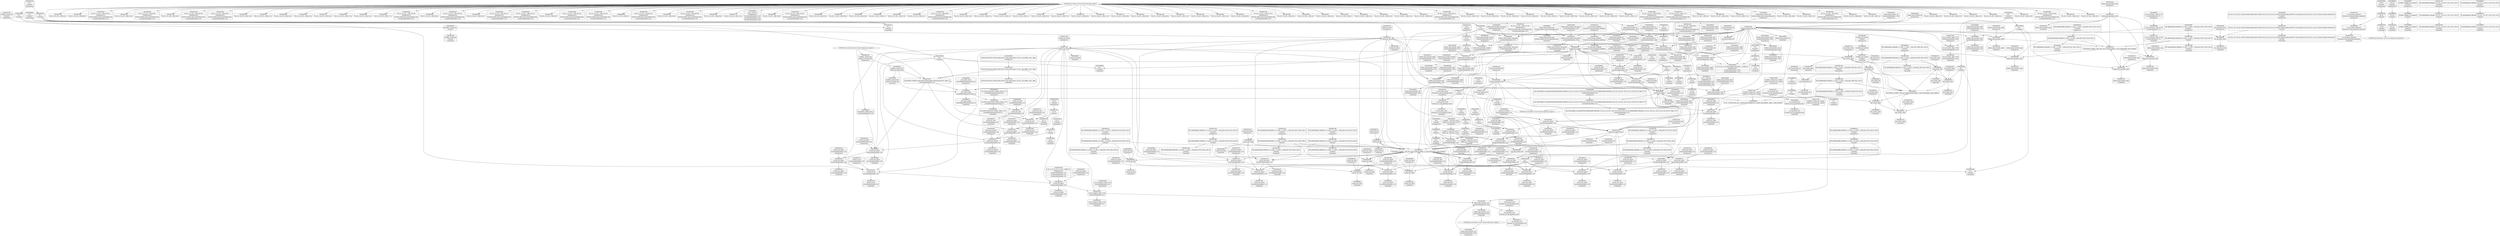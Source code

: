 digraph {
	CE0x494e500 [shape=record,shape=Mrecord,label="{CE0x494e500|current_sid:_call4|security/selinux/hooks.c,218|*SummSource*}"]
	CE0x49289e0 [shape=record,shape=Mrecord,label="{CE0x49289e0|80:_i32,_112:_i8*,_:_CRE_24,25_}"]
	CE0x4945a70 [shape=record,shape=Mrecord,label="{CE0x4945a70|i32_3|*Constant*|*SummSource*}"]
	CE0x49266f0 [shape=record,shape=Mrecord,label="{CE0x49266f0|avc_has_perm:_requested|Function::avc_has_perm&Arg::requested::}"]
	CE0x4981560 [shape=record,shape=Mrecord,label="{CE0x4981560|i64*_getelementptr_inbounds_(_2_x_i64_,_2_x_i64_*___llvm_gcov_ctr98,_i64_0,_i64_1)|*Constant*}"]
	CE0x4950c90 [shape=record,shape=Mrecord,label="{CE0x4950c90|current_sid:_tmp9|security/selinux/hooks.c,218|*SummSink*}"]
	CE0x4932a50 [shape=record,shape=Mrecord,label="{CE0x4932a50|selinux_shm_associate:_entry|*SummSink*}"]
	CE0x4925570 [shape=record,shape=Mrecord,label="{CE0x4925570|current_sid:_if.then|*SummSource*}"]
	CE0x4935a10 [shape=record,shape=Mrecord,label="{CE0x4935a10|80:_i32,_112:_i8*,_:_CRE_63,64_}"]
	CE0x4933680 [shape=record,shape=Mrecord,label="{CE0x4933680|get_current:_entry}"]
	CE0x4981ef0 [shape=record,shape=Mrecord,label="{CE0x4981ef0|_call_void_mcount()_#3|*SummSource*}"]
	CE0x4931600 [shape=record,shape=Mrecord,label="{CE0x4931600|80:_i32,_112:_i8*,_:_CRE_168,172_|*MultipleSource*|Function::selinux_shm_associate&Arg::shp::|security/selinux/hooks.c,5327}"]
	CE0x4946070 [shape=record,shape=Mrecord,label="{CE0x4946070|80:_i32,_112:_i8*,_:_CRE_17,18_}"]
	CE0x4924e30 [shape=record,shape=Mrecord,label="{CE0x4924e30|current_sid:_sid|security/selinux/hooks.c,220|*SummSink*}"]
	CE0x49528b0 [shape=record,shape=Mrecord,label="{CE0x49528b0|current_sid:_tmp12|security/selinux/hooks.c,218}"]
	CE0x496d530 [shape=record,shape=Mrecord,label="{CE0x496d530|GLOBAL:_current_task|Global_var:current_task}"]
	CE0x493fb30 [shape=record,shape=Mrecord,label="{CE0x493fb30|i64_2|*Constant*|*SummSource*}"]
	CE0x4935410 [shape=record,shape=Mrecord,label="{CE0x4935410|current_sid:_tmp8|security/selinux/hooks.c,218}"]
	CE0x4956430 [shape=record,shape=Mrecord,label="{CE0x4956430|get_current:_bb|*SummSink*}"]
	CE0x4949680 [shape=record,shape=Mrecord,label="{CE0x4949680|avc_has_perm:_ssid|Function::avc_has_perm&Arg::ssid::|*SummSource*}"]
	CE0x493d8f0 [shape=record,shape=Mrecord,label="{CE0x493d8f0|80:_i32,_112:_i8*,_:_CRE_61,62_}"]
	CE0x4935910 [shape=record,shape=Mrecord,label="{CE0x4935910|80:_i32,_112:_i8*,_:_CRE_62,63_}"]
	"CONST[source:0(mediator),value:2(dynamic)][purpose:{object}]"
	CE0x496fe50 [shape=record,shape=Mrecord,label="{CE0x496fe50|i32_218|*Constant*|*SummSource*}"]
	CE0x4944230 [shape=record,shape=Mrecord,label="{CE0x4944230|80:_i32,_112:_i8*,_:_CRE_56,57_}"]
	CE0x4938e40 [shape=record,shape=Mrecord,label="{CE0x4938e40|selinux_shm_associate:_ipc_id|security/selinux/hooks.c,5330|*SummSource*}"]
	CE0x4933710 [shape=record,shape=Mrecord,label="{CE0x4933710|get_current:_entry|*SummSource*}"]
	CE0x4926520 [shape=record,shape=Mrecord,label="{CE0x4926520|i32_64|*Constant*|*SummSink*}"]
	CE0x492a4a0 [shape=record,shape=Mrecord,label="{CE0x492a4a0|current_sid:_tmp2|*SummSource*}"]
	CE0x49421c0 [shape=record,shape=Mrecord,label="{CE0x49421c0|i16_28|*Constant*}"]
	CE0x494a9a0 [shape=record,shape=Mrecord,label="{CE0x494a9a0|i64_0|*Constant*}"]
	CE0x4940150 [shape=record,shape=Mrecord,label="{CE0x4940150|i64*_getelementptr_inbounds_(_11_x_i64_,_11_x_i64_*___llvm_gcov_ctr125,_i64_0,_i64_0)|*Constant*}"]
	CE0x4952260 [shape=record,shape=Mrecord,label="{CE0x4952260|current_sid:_tmp10|security/selinux/hooks.c,218|*SummSink*}"]
	CE0x421b0d0 [shape=record,shape=Mrecord,label="{CE0x421b0d0|80:_i32,_112:_i8*,_:_CRE_3,4_}"]
	CE0x4972810 [shape=record,shape=Mrecord,label="{CE0x4972810|current_sid:_tmp18|security/selinux/hooks.c,218}"]
	CE0x492d0e0 [shape=record,shape=Mrecord,label="{CE0x492d0e0|80:_i32,_112:_i8*,_:_CRE_67,68_}"]
	CE0x496f9d0 [shape=record,shape=Mrecord,label="{CE0x496f9d0|GLOBAL:_lockdep_rcu_suspicious|*Constant*|*SummSink*}"]
	CE0x4941b90 [shape=record,shape=Mrecord,label="{CE0x4941b90|selinux_shm_associate:_security|security/selinux/hooks.c,5327}"]
	CE0x4941590 [shape=record,shape=Mrecord,label="{CE0x4941590|80:_i32,_112:_i8*,_:_CRE_13,14_}"]
	CE0x66e9070 [shape=record,shape=Mrecord,label="{CE0x66e9070|selinux_shm_associate:_shm_perm|security/selinux/hooks.c,5327|*SummSink*}"]
	CE0x4941020 [shape=record,shape=Mrecord,label="{CE0x4941020|80:_i32,_112:_i8*,_:_CRE_34,35_}"]
	CE0x49449e0 [shape=record,shape=Mrecord,label="{CE0x49449e0|selinux_shm_associate:_call|security/selinux/hooks.c,5325|*SummSource*}"]
	CE0x4939c20 [shape=record,shape=Mrecord,label="{CE0x4939c20|4:_i32,_:_CRE_4,8_|*MultipleSource*|security/selinux/hooks.c,5327|security/selinux/hooks.c,5327|security/selinux/hooks.c,5332}"]
	CE0x4950950 [shape=record,shape=Mrecord,label="{CE0x4950950|i64_5|*Constant*|*SummSource*}"]
	CE0x493cf30 [shape=record,shape=Mrecord,label="{CE0x493cf30|i64*_getelementptr_inbounds_(_11_x_i64_,_11_x_i64_*___llvm_gcov_ctr125,_i64_0,_i64_8)|*Constant*|*SummSource*}"]
	CE0x4968710 [shape=record,shape=Mrecord,label="{CE0x4968710|current_sid:_tmp13|security/selinux/hooks.c,218}"]
	CE0x4938f50 [shape=record,shape=Mrecord,label="{CE0x4938f50|selinux_shm_associate:_ipc_id|security/selinux/hooks.c,5330|*SummSink*}"]
	CE0x493fc70 [shape=record,shape=Mrecord,label="{CE0x493fc70|current_sid:_tmp4|security/selinux/hooks.c,218}"]
	CE0x49388f0 [shape=record,shape=Mrecord,label="{CE0x49388f0|selinux_shm_associate:_u|security/selinux/hooks.c,5330}"]
	CE0x4926d90 [shape=record,shape=Mrecord,label="{CE0x4926d90|avc_has_perm:_auditdata|Function::avc_has_perm&Arg::auditdata::|*SummSink*}"]
	CE0x4967330 [shape=record,shape=Mrecord,label="{CE0x4967330|i32_78|*Constant*|*SummSource*}"]
	CE0x4930430 [shape=record,shape=Mrecord,label="{CE0x4930430|80:_i32,_112:_i8*,_:_CRE_11,12_}"]
	CE0x49732d0 [shape=record,shape=Mrecord,label="{CE0x49732d0|i64*_getelementptr_inbounds_(_11_x_i64_,_11_x_i64_*___llvm_gcov_ctr125,_i64_0,_i64_10)|*Constant*|*SummSink*}"]
	CE0x4942020 [shape=record,shape=Mrecord,label="{CE0x4942020|avc_has_perm:_tsid|Function::avc_has_perm&Arg::tsid::|*SummSink*}"]
	CE0x4931ba0 [shape=record,shape=Mrecord,label="{CE0x4931ba0|80:_i32,_112:_i8*,_:_CRE_184,192_|*MultipleSource*|Function::selinux_shm_associate&Arg::shp::|security/selinux/hooks.c,5327}"]
	CE0x4939d90 [shape=record,shape=Mrecord,label="{CE0x4939d90|selinux_shm_associate:_tmp7|security/selinux/hooks.c,5332}"]
	CE0x493b530 [shape=record,shape=Mrecord,label="{CE0x493b530|current_sid:_do.body}"]
	CE0x4927130 [shape=record,shape=Mrecord,label="{CE0x4927130|_ret_i32_%retval.0,_!dbg_!27728|security/selinux/avc.c,775|*SummSink*}"]
	CE0x4948920 [shape=record,shape=Mrecord,label="{CE0x4948920|selinux_shm_associate:_tmp5|security/selinux/hooks.c,5327|*SummSink*}"]
	CE0x493ad90 [shape=record,shape=Mrecord,label="{CE0x493ad90|_call_void_mcount()_#3|*SummSink*}"]
	CE0x4923640 [shape=record,shape=Mrecord,label="{CE0x4923640|_ret_i32_%call3,_!dbg_!27729|security/selinux/hooks.c,5332|*SummSink*}"]
	CE0x4972fd0 [shape=record,shape=Mrecord,label="{CE0x4972fd0|i64*_getelementptr_inbounds_(_11_x_i64_,_11_x_i64_*___llvm_gcov_ctr125,_i64_0,_i64_10)|*Constant*}"]
	CE0x4935660 [shape=record,shape=Mrecord,label="{CE0x4935660|0:_i8,_:_GCMR_current_sid.__warned_internal_global_i8_0,_section_.data.unlikely_,_align_1:_elem_0:default:}"]
	CE0x4948fe0 [shape=record,shape=Mrecord,label="{CE0x4948fe0|selinux_shm_associate:_call3|security/selinux/hooks.c,5332}"]
	CE0x494a860 [shape=record,shape=Mrecord,label="{CE0x494a860|GLOBAL:___llvm_gcov_ctr125|Global_var:__llvm_gcov_ctr125|*SummSink*}"]
	CE0x493b090 [shape=record,shape=Mrecord,label="{CE0x493b090|get_current:_tmp2|*SummSink*}"]
	CE0x492d870 [shape=record,shape=Mrecord,label="{CE0x492d870|current_sid:_tmp3}"]
	CE0x496bc90 [shape=record,shape=Mrecord,label="{CE0x496bc90|current_sid:_tmp20|security/selinux/hooks.c,218|*SummSink*}"]
	CE0x4977360 [shape=record,shape=Mrecord,label="{CE0x4977360|current_sid:_do.end|*SummSource*}"]
	CE0x493a3c0 [shape=record,shape=Mrecord,label="{CE0x493a3c0|i64*_getelementptr_inbounds_(_11_x_i64_,_11_x_i64_*___llvm_gcov_ctr125,_i64_0,_i64_1)|*Constant*|*SummSink*}"]
	CE0x496d470 [shape=record,shape=Mrecord,label="{CE0x496d470|get_current:_tmp4|./arch/x86/include/asm/current.h,14|*SummSink*}"]
	CE0x4922d60 [shape=record,shape=Mrecord,label="{CE0x4922d60|i64*_getelementptr_inbounds_(_2_x_i64_,_2_x_i64_*___llvm_gcov_ctr312,_i64_0,_i64_0)|*Constant*|*SummSink*}"]
	CE0x4947600 [shape=record,shape=Mrecord,label="{CE0x4947600|i32_0|*Constant*}"]
	CE0x4949bd0 [shape=record,shape=Mrecord,label="{CE0x4949bd0|selinux_shm_associate:_call3|security/selinux/hooks.c,5332|*SummSource*}"]
	CE0x4933a00 [shape=record,shape=Mrecord,label="{CE0x4933a00|_ret_%struct.task_struct*_%tmp4,_!dbg_!27714|./arch/x86/include/asm/current.h,14|*SummSource*}"]
	CE0x4937ad0 [shape=record,shape=Mrecord,label="{CE0x4937ad0|i64*_getelementptr_inbounds_(_11_x_i64_,_11_x_i64_*___llvm_gcov_ctr125,_i64_0,_i64_9)|*Constant*|*SummSource*}"]
	CE0x4972ce0 [shape=record,shape=Mrecord,label="{CE0x4972ce0|current_sid:_tmp19|security/selinux/hooks.c,218}"]
	CE0x4942f10 [shape=record,shape=Mrecord,label="{CE0x4942f10|80:_i32,_112:_i8*,_:_CRE_72,73_|*MultipleSource*|Function::selinux_shm_associate&Arg::shp::|security/selinux/hooks.c,5327}"]
	CE0x4939590 [shape=record,shape=Mrecord,label="{CE0x4939590|selinux_shm_associate:_sid2|security/selinux/hooks.c,5332|*SummSource*}"]
	CE0x4947890 [shape=record,shape=Mrecord,label="{CE0x4947890|current_sid:_tobool|security/selinux/hooks.c,218}"]
	CE0x494a290 [shape=record,shape=Mrecord,label="{CE0x494a290|selinux_shm_associate:_tmp6|security/selinux/hooks.c,5330}"]
	CE0x4935840 [shape=record,shape=Mrecord,label="{CE0x4935840|current_sid:_tmp8|security/selinux/hooks.c,218|*SummSource*}"]
	CE0x4922dd0 [shape=record,shape=Mrecord,label="{CE0x4922dd0|i64*_getelementptr_inbounds_(_2_x_i64_,_2_x_i64_*___llvm_gcov_ctr312,_i64_0,_i64_0)|*Constant*}"]
	CE0x496c180 [shape=record,shape=Mrecord,label="{CE0x496c180|current_sid:_tmp7|security/selinux/hooks.c,218|*SummSource*}"]
	CE0x4935170 [shape=record,shape=Mrecord,label="{CE0x4935170|80:_i32,_112:_i8*,_:_CRE_5,6_}"]
	CE0x4936780 [shape=record,shape=Mrecord,label="{CE0x4936780|80:_i32,_112:_i8*,_:_CRE_43,44_}"]
	CE0x5ee3210 [shape=record,shape=Mrecord,label="{CE0x5ee3210|80:_i32,_112:_i8*,_:_CRE_27,28_}"]
	CE0x492fa70 [shape=record,shape=Mrecord,label="{CE0x492fa70|80:_i32,_112:_i8*,_:_CRE_38,39_}"]
	CE0x4972670 [shape=record,shape=Mrecord,label="{CE0x4972670|current_sid:_tmp19|security/selinux/hooks.c,218|*SummSource*}"]
	CE0x49474c0 [shape=record,shape=Mrecord,label="{CE0x49474c0|current_sid:_entry}"]
	CE0x49ab480 [shape=record,shape=Mrecord,label="{CE0x49ab480|get_current:_tmp1|*SummSource*}"]
	CE0x492d780 [shape=record,shape=Mrecord,label="{CE0x492d780|i32_1|*Constant*}"]
	CE0x492a510 [shape=record,shape=Mrecord,label="{CE0x492a510|current_sid:_tmp2|*SummSink*}"]
	CE0x4975460 [shape=record,shape=Mrecord,label="{CE0x4975460|GLOBAL:_current_sid.__warned|Global_var:current_sid.__warned|*SummSource*}"]
	CE0x4953db0 [shape=record,shape=Mrecord,label="{CE0x4953db0|current_sid:_tmp22|security/selinux/hooks.c,218|*SummSink*}"]
	CE0x4949740 [shape=record,shape=Mrecord,label="{CE0x4949740|avc_has_perm:_ssid|Function::avc_has_perm&Arg::ssid::|*SummSink*}"]
	CE0x4925c90 [shape=record,shape=Mrecord,label="{CE0x4925c90|selinux_shm_associate:_shm_perm1|security/selinux/hooks.c,5330|*SummSink*}"]
	CE0x49384c0 [shape=record,shape=Mrecord,label="{CE0x49384c0|avc_has_perm:_entry|*SummSink*}"]
	CE0x493feb0 [shape=record,shape=Mrecord,label="{CE0x493feb0|selinux_shm_associate:_shp|Function::selinux_shm_associate&Arg::shp::|*SummSource*}"]
	CE0x4975c50 [shape=record,shape=Mrecord,label="{CE0x4975c50|current_sid:_land.lhs.true2|*SummSource*}"]
	CE0x49274e0 [shape=record,shape=Mrecord,label="{CE0x49274e0|_ret_i32_%call3,_!dbg_!27729|security/selinux/hooks.c,5332|*SummSource*}"]
	CE0x4948330 [shape=record,shape=Mrecord,label="{CE0x4948330|0:_i8,_8:_i32,_24:_%struct.selinux_audit_data*,_:_SCMRE_0,1_|*MultipleSource*|security/selinux/hooks.c,5329|security/selinux/hooks.c, 5324}"]
	CE0x4945360 [shape=record,shape=Mrecord,label="{CE0x4945360|i32_(i32,_i32,_i16,_i32,_%struct.common_audit_data*)*_bitcast_(i32_(i32,_i32,_i16,_i32,_%struct.common_audit_data.495*)*_avc_has_perm_to_i32_(i32,_i32,_i16,_i32,_%struct.common_audit_data*)*)|*Constant*|*SummSink*}"]
	CE0x494e670 [shape=record,shape=Mrecord,label="{CE0x494e670|current_sid:_call4|security/selinux/hooks.c,218|*SummSink*}"]
	CE0x49487a0 [shape=record,shape=Mrecord,label="{CE0x49487a0|selinux_shm_associate:_tmp5|security/selinux/hooks.c,5327|*SummSource*}"]
	CE0x49375c0 [shape=record,shape=Mrecord,label="{CE0x49375c0|i8*_getelementptr_inbounds_(_45_x_i8_,_45_x_i8_*_.str12,_i32_0,_i32_0)|*Constant*|*SummSource*}"]
	CE0x492eac0 [shape=record,shape=Mrecord,label="{CE0x492eac0|current_sid:_land.lhs.true2|*SummSink*}"]
	CE0x49457b0 [shape=record,shape=Mrecord,label="{CE0x49457b0|selinux_shm_associate:_key|security/selinux/hooks.c,5330|*SummSink*}"]
	CE0x4922960 [shape=record,shape=Mrecord,label="{CE0x4922960|current_sid:_entry|*SummSink*}"]
	CE0x49439c0 [shape=record,shape=Mrecord,label="{CE0x49439c0|80:_i32,_112:_i8*,_:_CRE_31,32_}"]
	CE0x49335d0 [shape=record,shape=Mrecord,label="{CE0x49335d0|GLOBAL:_get_current|*Constant*|*SummSink*}"]
	CE0x4929230 [shape=record,shape=Mrecord,label="{CE0x4929230|current_sid:_tmp8|security/selinux/hooks.c,218|*SummSink*}"]
	CE0x493b400 [shape=record,shape=Mrecord,label="{CE0x493b400|current_sid:_bb|*SummSink*}"]
	CE0x4955aa0 [shape=record,shape=Mrecord,label="{CE0x4955aa0|i64*_getelementptr_inbounds_(_2_x_i64_,_2_x_i64_*___llvm_gcov_ctr98,_i64_0,_i64_0)|*Constant*|*SummSink*}"]
	CE0x4942fb0 [shape=record,shape=Mrecord,label="{CE0x4942fb0|80:_i32,_112:_i8*,_:_CRE_76,80_|*MultipleSource*|Function::selinux_shm_associate&Arg::shp::|security/selinux/hooks.c,5327}"]
	CE0x4942560 [shape=record,shape=Mrecord,label="{CE0x4942560|avc_has_perm:_tclass|Function::avc_has_perm&Arg::tclass::}"]
	CE0x4932500 [shape=record,shape=Mrecord,label="{CE0x4932500|i64_3|*Constant*|*SummSource*}"]
	CE0x493ff90 [shape=record,shape=Mrecord,label="{CE0x493ff90|selinux_shm_associate:_shp|Function::selinux_shm_associate&Arg::shp::|*SummSink*}"]
	CE0x4968c90 [shape=record,shape=Mrecord,label="{CE0x4968c90|current_sid:_tmp4|security/selinux/hooks.c,218|*SummSink*}"]
	CE0x4947560 [shape=record,shape=Mrecord,label="{CE0x4947560|current_sid:_entry|*SummSource*}"]
	CE0x492d210 [shape=record,shape=Mrecord,label="{CE0x492d210|80:_i32,_112:_i8*,_:_CRE_68,69_}"]
	CE0x49669d0 [shape=record,shape=Mrecord,label="{CE0x49669d0|current_sid:_tmp1|*SummSink*}"]
	CE0x493da80 [shape=record,shape=Mrecord,label="{CE0x493da80|selinux_shm_associate:_bb|*SummSource*}"]
	CE0x493f2a0 [shape=record,shape=Mrecord,label="{CE0x493f2a0|selinux_shm_associate:_tmp2|*SummSink*}"]
	CE0x4926a50 [shape=record,shape=Mrecord,label="{CE0x4926a50|_ret_i32_%call3,_!dbg_!27729|security/selinux/hooks.c,5332}"]
	CE0x496d400 [shape=record,shape=Mrecord,label="{CE0x496d400|get_current:_tmp4|./arch/x86/include/asm/current.h,14|*SummSource*}"]
	CE0x491a690 [shape=record,shape=Mrecord,label="{CE0x491a690|i8_4|*Constant*|*SummSource*}"]
	CE0x4922500 [shape=record,shape=Mrecord,label="{CE0x4922500|i64*_getelementptr_inbounds_(_11_x_i64_,_11_x_i64_*___llvm_gcov_ctr125,_i64_0,_i64_1)|*Constant*}"]
	CE0x49681e0 [shape=record,shape=Mrecord,label="{CE0x49681e0|i64*_getelementptr_inbounds_(_11_x_i64_,_11_x_i64_*___llvm_gcov_ctr125,_i64_0,_i64_6)|*Constant*|*SummSource*}"]
	CE0x4952a30 [shape=record,shape=Mrecord,label="{CE0x4952a30|current_sid:_tmp12|security/selinux/hooks.c,218|*SummSource*}"]
	CE0x4933bb0 [shape=record,shape=Mrecord,label="{CE0x4933bb0|_ret_%struct.task_struct*_%tmp4,_!dbg_!27714|./arch/x86/include/asm/current.h,14|*SummSink*}"]
	CE0x492b5c0 [shape=record,shape=Mrecord,label="{CE0x492b5c0|80:_i32,_112:_i8*,_:_CRE_7,8_}"]
	CE0x4973220 [shape=record,shape=Mrecord,label="{CE0x4973220|i64*_getelementptr_inbounds_(_11_x_i64_,_11_x_i64_*___llvm_gcov_ctr125,_i64_0,_i64_10)|*Constant*|*SummSource*}"]
	CE0x4941f00 [shape=record,shape=Mrecord,label="{CE0x4941f00|avc_has_perm:_tsid|Function::avc_has_perm&Arg::tsid::|*SummSource*}"]
	CE0x4944ad0 [shape=record,shape=Mrecord,label="{CE0x4944ad0|i32_0|*Constant*}"]
	CE0x493a230 [shape=record,shape=Mrecord,label="{CE0x493a230|selinux_shm_associate:_tmp7|security/selinux/hooks.c,5332|*SummSink*}"]
	CE0x4929490 [shape=record,shape=Mrecord,label="{CE0x4929490|current_sid:_tobool1|security/selinux/hooks.c,218|*SummSource*}"]
	CE0x493ce70 [shape=record,shape=Mrecord,label="{CE0x493ce70|i64*_getelementptr_inbounds_(_11_x_i64_,_11_x_i64_*___llvm_gcov_ctr125,_i64_0,_i64_8)|*Constant*}"]
	CE0x4941b20 [shape=record,shape=Mrecord,label="{CE0x4941b20|selinux_shm_associate:_security|security/selinux/hooks.c,5327|*SummSource*}"]
	CE0x493d0b0 [shape=record,shape=Mrecord,label="{CE0x493d0b0|current_sid:_if.then|*SummSink*}"]
	CE0x492d340 [shape=record,shape=Mrecord,label="{CE0x492d340|80:_i32,_112:_i8*,_:_CRE_69,70_}"]
	CE0x49533b0 [shape=record,shape=Mrecord,label="{CE0x49533b0|i32_22|*Constant*|*SummSink*}"]
	CE0x4932570 [shape=record,shape=Mrecord,label="{CE0x4932570|i64_3|*Constant*}"]
	CE0x4946250 [shape=record,shape=Mrecord,label="{CE0x4946250|80:_i32,_112:_i8*,_:_CRE_19,20_}"]
	CE0x4943d70 [shape=record,shape=Mrecord,label="{CE0x4943d70|80:_i32,_112:_i8*,_:_CRE_52,53_}"]
	CE0x4981410 [shape=record,shape=Mrecord,label="{CE0x4981410|get_current:_tmp3|*SummSink*}"]
	CE0x493bd30 [shape=record,shape=Mrecord,label="{CE0x493bd30|current_sid:_call|security/selinux/hooks.c,218|*SummSource*}"]
	CE0x491a500 [shape=record,shape=Mrecord,label="{CE0x491a500|i8_4|*Constant*}"]
	CE0x66e8ed0 [shape=record,shape=Mrecord,label="{CE0x66e8ed0|selinux_shm_associate:_shm_perm|security/selinux/hooks.c,5327}"]
	CE0x496bee0 [shape=record,shape=Mrecord,label="{CE0x496bee0|current_sid:_call4|security/selinux/hooks.c,218}"]
	CE0x496c2b0 [shape=record,shape=Mrecord,label="{CE0x496c2b0|current_sid:_tmp7|security/selinux/hooks.c,218|*SummSink*}"]
	CE0x4928560 [shape=record,shape=Mrecord,label="{CE0x4928560|i64_1|*Constant*|*SummSink*}"]
	CE0x493c600 [shape=record,shape=Mrecord,label="{CE0x493c600|current_sid:_tmp14|security/selinux/hooks.c,218|*SummSource*}"]
	CE0x4968b90 [shape=record,shape=Mrecord,label="{CE0x4968b90|current_sid:_tmp4|security/selinux/hooks.c,218|*SummSource*}"]
	CE0x4928f30 [shape=record,shape=Mrecord,label="{CE0x4928f30|selinux_shm_associate:_ad|security/selinux/hooks.c, 5324}"]
	CE0x4950bc0 [shape=record,shape=Mrecord,label="{CE0x4950bc0|current_sid:_tmp9|security/selinux/hooks.c,218|*SummSource*}"]
	CE0x4943fd0 [shape=record,shape=Mrecord,label="{CE0x4943fd0|80:_i32,_112:_i8*,_:_CRE_54,55_}"]
	CE0x4926ac0 [shape=record,shape=Mrecord,label="{CE0x4926ac0|avc_has_perm:_auditdata|Function::avc_has_perm&Arg::auditdata::}"]
	CE0x4948730 [shape=record,shape=Mrecord,label="{CE0x4948730|selinux_shm_associate:_tmp5|security/selinux/hooks.c,5327}"]
	CE0x493afb0 [shape=record,shape=Mrecord,label="{CE0x493afb0|get_current:_tmp2}"]
	CE0x4985c30 [shape=record,shape=Mrecord,label="{CE0x4985c30|get_current:_tmp|*SummSource*}"]
	CE0x4938090 [shape=record,shape=Mrecord,label="{CE0x4938090|current_sid:_tmp17|security/selinux/hooks.c,218|*SummSource*}"]
	CE0x4944100 [shape=record,shape=Mrecord,label="{CE0x4944100|80:_i32,_112:_i8*,_:_CRE_55,56_}"]
	CE0x4942e20 [shape=record,shape=Mrecord,label="{CE0x4942e20|i32_10|*Constant*}"]
	CE0x4923a20 [shape=record,shape=Mrecord,label="{CE0x4923a20|current_sid:_if.end|*SummSource*}"]
	CE0x494a6e0 [shape=record,shape=Mrecord,label="{CE0x494a6e0|GLOBAL:___llvm_gcov_ctr125|Global_var:__llvm_gcov_ctr125|*SummSource*}"]
	CE0x4933500 [shape=record,shape=Mrecord,label="{CE0x4933500|80:_i32,_112:_i8*,_:_CRE_152,160_|*MultipleSource*|Function::selinux_shm_associate&Arg::shp::|security/selinux/hooks.c,5327}"]
	CE0x4943ea0 [shape=record,shape=Mrecord,label="{CE0x4943ea0|80:_i32,_112:_i8*,_:_CRE_53,54_}"]
	CE0x49293b0 [shape=record,shape=Mrecord,label="{CE0x49293b0|current_sid:_tobool1|security/selinux/hooks.c,218}"]
	CE0x496f300 [shape=record,shape=Mrecord,label="{CE0x496f300|current_sid:_if.then}"]
	CE0x4937cd0 [shape=record,shape=Mrecord,label="{CE0x4937cd0|current_sid:_tmp17|security/selinux/hooks.c,218}"]
	CE0x4972940 [shape=record,shape=Mrecord,label="{CE0x4972940|current_sid:_tmp18|security/selinux/hooks.c,218|*SummSource*}"]
	CE0x4941860 [shape=record,shape=Mrecord,label="{CE0x4941860|80:_i32,_112:_i8*,_:_CRE_16,17_}"]
	CE0x4945010 [shape=record,shape=Mrecord,label="{CE0x4945010|selinux_shm_associate:_key|security/selinux/hooks.c,5330}"]
	CE0x492b7a0 [shape=record,shape=Mrecord,label="{CE0x492b7a0|80:_i32,_112:_i8*,_:_CRE_9,10_}"]
	CE0x492ed30 [shape=record,shape=Mrecord,label="{CE0x492ed30|selinux_shm_associate:_ad|security/selinux/hooks.c, 5324|*SummSource*}"]
	CE0x4949a80 [shape=record,shape=Mrecord,label="{CE0x4949a80|selinux_shm_associate:_tmp6|security/selinux/hooks.c,5330|*SummSink*}"]
	CE0x4935da0 [shape=record,shape=Mrecord,label="{CE0x4935da0|80:_i32,_112:_i8*,_:_CRE_66,67_}"]
	CE0x4937c60 [shape=record,shape=Mrecord,label="{CE0x4937c60|i64*_getelementptr_inbounds_(_11_x_i64_,_11_x_i64_*___llvm_gcov_ctr125,_i64_0,_i64_9)|*Constant*|*SummSink*}"]
	CE0x4954330 [shape=record,shape=Mrecord,label="{CE0x4954330|current_sid:_tmp23|security/selinux/hooks.c,218|*SummSink*}"]
	CE0x49344c0 [shape=record,shape=Mrecord,label="{CE0x49344c0|80:_i32,_112:_i8*,_:_CRE_100,102_|*MultipleSource*|Function::selinux_shm_associate&Arg::shp::|security/selinux/hooks.c,5327}"]
	CE0x49267c0 [shape=record,shape=Mrecord,label="{CE0x49267c0|avc_has_perm:_requested|Function::avc_has_perm&Arg::requested::|*SummSource*}"]
	CE0x5ee33f0 [shape=record,shape=Mrecord,label="{CE0x5ee33f0|80:_i32,_112:_i8*,_:_CRE_29,30_}"]
	CE0x4934050 [shape=record,shape=Mrecord,label="{CE0x4934050|80:_i32,_112:_i8*,_:_CRE_88,92_|*MultipleSource*|Function::selinux_shm_associate&Arg::shp::|security/selinux/hooks.c,5327}"]
	CE0x4952e80 [shape=record,shape=Mrecord,label="{CE0x4952e80|current_sid:_tmp21|security/selinux/hooks.c,218|*SummSink*}"]
	CE0x4933fb0 [shape=record,shape=Mrecord,label="{CE0x4933fb0|selinux_shm_associate:_tmp3}"]
	CE0x49672c0 [shape=record,shape=Mrecord,label="{CE0x49672c0|i32_78|*Constant*|*SummSink*}"]
	CE0x49263b0 [shape=record,shape=Mrecord,label="{CE0x49263b0|i32_64|*Constant*|*SummSource*}"]
	CE0x4973340 [shape=record,shape=Mrecord,label="{CE0x4973340|current_sid:_tmp19|security/selinux/hooks.c,218|*SummSink*}"]
	CE0x493d310 [shape=record,shape=Mrecord,label="{CE0x493d310|i64*_getelementptr_inbounds_(_2_x_i64_,_2_x_i64_*___llvm_gcov_ctr312,_i64_0,_i64_1)|*Constant*|*SummSource*}"]
	CE0x4957fa0 [shape=record,shape=Mrecord,label="{CE0x4957fa0|GLOBAL:_current_task|Global_var:current_task|*SummSink*}"]
	CE0x4941200 [shape=record,shape=Mrecord,label="{CE0x4941200|80:_i32,_112:_i8*,_:_CRE_36,37_}"]
	CE0x496d1e0 [shape=record,shape=Mrecord,label="{CE0x496d1e0|i8_1|*Constant*|*SummSource*}"]
	CE0x49508e0 [shape=record,shape=Mrecord,label="{CE0x49508e0|i64_5|*Constant*}"]
	CE0x4967450 [shape=record,shape=Mrecord,label="{CE0x4967450|current_sid:_cred|security/selinux/hooks.c,218}"]
	CE0x4941970 [shape=record,shape=Mrecord,label="{CE0x4941970|i32_10|*Constant*|*SummSink*}"]
	CE0x493f130 [shape=record,shape=Mrecord,label="{CE0x493f130|_call_void_mcount()_#3|*SummSource*}"]
	CE0x493a4a0 [shape=record,shape=Mrecord,label="{CE0x493a4a0|current_sid:_tmp1}"]
	CE0x4931450 [shape=record,shape=Mrecord,label="{CE0x4931450|80:_i32,_112:_i8*,_:_CRE_160,168_|*MultipleSource*|Function::selinux_shm_associate&Arg::shp::|security/selinux/hooks.c,5327}"]
	CE0x4945820 [shape=record,shape=Mrecord,label="{CE0x4945820|i32_3|*Constant*}"]
	CE0x4937500 [shape=record,shape=Mrecord,label="{CE0x4937500|i8*_getelementptr_inbounds_(_45_x_i8_,_45_x_i8_*_.str12,_i32_0,_i32_0)|*Constant*}"]
	CE0x4976c40 [shape=record,shape=Mrecord,label="{CE0x4976c40|current_sid:_tmp15|security/selinux/hooks.c,218|*SummSource*}"]
	CE0x49425d0 [shape=record,shape=Mrecord,label="{CE0x49425d0|avc_has_perm:_tclass|Function::avc_has_perm&Arg::tclass::|*SummSource*}"]
	CE0x4985e80 [shape=record,shape=Mrecord,label="{CE0x4985e80|get_current:_tmp}"]
	CE0x4972ab0 [shape=record,shape=Mrecord,label="{CE0x4972ab0|current_sid:_tmp18|security/selinux/hooks.c,218|*SummSink*}"]
	CE0x49341f0 [shape=record,shape=Mrecord,label="{CE0x49341f0|80:_i32,_112:_i8*,_:_CRE_92,96_|*MultipleSource*|Function::selinux_shm_associate&Arg::shp::|security/selinux/hooks.c,5327}"]
	CE0x493b270 [shape=record,shape=Mrecord,label="{CE0x493b270|get_current:_tmp1|*SummSink*}"]
	CE0x4926680 [shape=record,shape=Mrecord,label="{CE0x4926680|_ret_i32_%retval.0,_!dbg_!27728|security/selinux/avc.c,775}"]
	CE0x4920e30 [shape=record,shape=Mrecord,label="{CE0x4920e30|selinux_shm_associate:_entry}"]
	CE0x4937200 [shape=record,shape=Mrecord,label="{CE0x4937200|avc_has_perm:_requested|Function::avc_has_perm&Arg::requested::|*SummSink*}"]
	CE0x4968ed0 [shape=record,shape=Mrecord,label="{CE0x4968ed0|GLOBAL:___llvm_gcov_ctr125|Global_var:__llvm_gcov_ctr125}"]
	CE0x4968a00 [shape=record,shape=Mrecord,label="{CE0x4968a00|i64*_getelementptr_inbounds_(_11_x_i64_,_11_x_i64_*___llvm_gcov_ctr125,_i64_0,_i64_8)|*Constant*|*SummSink*}"]
	CE0x493f090 [shape=record,shape=Mrecord,label="{CE0x493f090|_call_void_mcount()_#3}"]
	CE0x4968780 [shape=record,shape=Mrecord,label="{CE0x4968780|current_sid:_tmp13|security/selinux/hooks.c,218|*SummSource*}"]
	CE0x49510e0 [shape=record,shape=Mrecord,label="{CE0x49510e0|current_sid:_tmp10|security/selinux/hooks.c,218|*SummSource*}"]
	"CONST[source:1(input),value:2(dynamic)][purpose:{object}]"
	CE0x4936b50 [shape=record,shape=Mrecord,label="{CE0x4936b50|80:_i32,_112:_i8*,_:_CRE_47,48_}"]
	CE0x492fcf0 [shape=record,shape=Mrecord,label="{CE0x492fcf0|80:_i32,_112:_i8*,_:_CRE_41,42_}"]
	CE0x4945bd0 [shape=record,shape=Mrecord,label="{CE0x4945bd0|i32_3|*Constant*|*SummSink*}"]
	CE0x4938830 [shape=record,shape=Mrecord,label="{CE0x4938830|selinux_shm_associate:_ipc_id|security/selinux/hooks.c,5330}"]
	CE0x496da80 [shape=record,shape=Mrecord,label="{CE0x496da80|_call_void_lockdep_rcu_suspicious(i8*_getelementptr_inbounds_(_25_x_i8_,_25_x_i8_*_.str3,_i32_0,_i32_0),_i32_218,_i8*_getelementptr_inbounds_(_45_x_i8_,_45_x_i8_*_.str12,_i32_0,_i32_0))_#10,_!dbg_!27727|security/selinux/hooks.c,218|*SummSource*}"]
	CE0x4940440 [shape=record,shape=Mrecord,label="{CE0x4940440|COLLAPSED:_GCMRE___llvm_gcov_ctr125_internal_global_11_x_i64_zeroinitializer:_elem_0:default:}"]
	CE0x49736d0 [shape=record,shape=Mrecord,label="{CE0x49736d0|current_sid:_tmp20|security/selinux/hooks.c,218|*SummSource*}"]
	CE0x4947390 [shape=record,shape=Mrecord,label="{CE0x4947390|GLOBAL:_current_sid|*Constant*|*SummSink*}"]
	CE0x4943ba0 [shape=record,shape=Mrecord,label="{CE0x4943ba0|80:_i32,_112:_i8*,_:_CRE_33,34_}"]
	CE0x4953670 [shape=record,shape=Mrecord,label="{CE0x4953670|current_sid:_security|security/selinux/hooks.c,218|*SummSink*}"]
	CE0x496da10 [shape=record,shape=Mrecord,label="{CE0x496da10|_call_void_lockdep_rcu_suspicious(i8*_getelementptr_inbounds_(_25_x_i8_,_25_x_i8_*_.str3,_i32_0,_i32_0),_i32_218,_i8*_getelementptr_inbounds_(_45_x_i8_,_45_x_i8_*_.str12,_i32_0,_i32_0))_#10,_!dbg_!27727|security/selinux/hooks.c,218}"]
	CE0x4975330 [shape=record,shape=Mrecord,label="{CE0x4975330|GLOBAL:_current_sid.__warned|Global_var:current_sid.__warned}"]
	CE0x4946160 [shape=record,shape=Mrecord,label="{CE0x4946160|80:_i32,_112:_i8*,_:_CRE_18,19_}"]
	CE0x49539c0 [shape=record,shape=Mrecord,label="{CE0x49539c0|COLLAPSED:_CMRE:_elem_0::|security/selinux/hooks.c,218}"]
	CE0x49295c0 [shape=record,shape=Mrecord,label="{CE0x49295c0|current_sid:_tobool1|security/selinux/hooks.c,218|*SummSink*}"]
	CE0x49ab7d0 [shape=record,shape=Mrecord,label="{CE0x49ab7d0|GLOBAL:_current_task|Global_var:current_task|*SummSource*}"]
	"CONST[source:2(external),value:2(dynamic)][purpose:{subject}]"
	CE0x4941110 [shape=record,shape=Mrecord,label="{CE0x4941110|80:_i32,_112:_i8*,_:_CRE_35,36_}"]
	CE0x4945550 [shape=record,shape=Mrecord,label="{CE0x4945550|selinux_shm_associate:_u|security/selinux/hooks.c,5330|*SummSink*}"]
	CE0x4922b80 [shape=record,shape=Mrecord,label="{CE0x4922b80|_ret_i32_%tmp24,_!dbg_!27742|security/selinux/hooks.c,220|*SummSource*}"]
	CE0x4925290 [shape=record,shape=Mrecord,label="{CE0x4925290|0:_i32,_4:_i32,_8:_i32,_12:_i32,_:_CMRE_4,8_|*MultipleSource*|security/selinux/hooks.c,218|security/selinux/hooks.c,218|security/selinux/hooks.c,220}"]
	CE0x4925ec0 [shape=record,shape=Mrecord,label="{CE0x4925ec0|i32_(i32,_i32,_i16,_i32,_%struct.common_audit_data*)*_bitcast_(i32_(i32,_i32,_i16,_i32,_%struct.common_audit_data.495*)*_avc_has_perm_to_i32_(i32,_i32,_i16,_i32,_%struct.common_audit_data*)*)|*Constant*}"]
	CE0x492e390 [shape=record,shape=Mrecord,label="{CE0x492e390|i64*_getelementptr_inbounds_(_2_x_i64_,_2_x_i64_*___llvm_gcov_ctr312,_i64_0,_i64_1)|*Constant*}"]
	CE0x4950a20 [shape=record,shape=Mrecord,label="{CE0x4950a20|i64_5|*Constant*|*SummSink*}"]
	CE0x493d430 [shape=record,shape=Mrecord,label="{CE0x493d430|80:_i32,_112:_i8*,_:_CRE_57,58_}"]
	CE0x49288f0 [shape=record,shape=Mrecord,label="{CE0x49288f0|80:_i32,_112:_i8*,_:_CRE_23,24_}"]
	CE0x4973c90 [shape=record,shape=Mrecord,label="{CE0x4973c90|COLLAPSED:_GCMRE_current_task_external_global_%struct.task_struct*:_elem_0::|security/selinux/hooks.c,218}"]
	CE0x491a990 [shape=record,shape=Mrecord,label="{CE0x491a990|selinux_shm_associate:_shm_perm1|security/selinux/hooks.c,5330|*SummSource*}"]
	CE0x49225a0 [shape=record,shape=Mrecord,label="{CE0x49225a0|i64*_getelementptr_inbounds_(_11_x_i64_,_11_x_i64_*___llvm_gcov_ctr125,_i64_0,_i64_1)|*Constant*|*SummSource*}"]
	CE0x4953fe0 [shape=record,shape=Mrecord,label="{CE0x4953fe0|current_sid:_tmp23|security/selinux/hooks.c,218}"]
	CE0x4969c70 [shape=record,shape=Mrecord,label="{CE0x4969c70|current_sid:_tobool|security/selinux/hooks.c,218|*SummSink*}"]
	CE0x49695a0 [shape=record,shape=Mrecord,label="{CE0x49695a0|i64_0|*Constant*|*SummSink*}"]
	CE0x492d5a0 [shape=record,shape=Mrecord,label="{CE0x492d5a0|80:_i32,_112:_i8*,_:_CRE_71,72_}"]
	CE0x49812e0 [shape=record,shape=Mrecord,label="{CE0x49812e0|get_current:_tmp3}"]
	"CONST[source:0(mediator),value:2(dynamic)][purpose:{subject}]"
	CE0x496c020 [shape=record,shape=Mrecord,label="{CE0x496c020|current_sid:_tmp7|security/selinux/hooks.c,218}"]
	CE0x494e8e0 [shape=record,shape=Mrecord,label="{CE0x494e8e0|GLOBAL:_get_current|*Constant*}"]
	CE0x49525d0 [shape=record,shape=Mrecord,label="{CE0x49525d0|current_sid:_tmp11|security/selinux/hooks.c,218|*SummSource*}"]
	CE0x4955e80 [shape=record,shape=Mrecord,label="{CE0x4955e80|current_sid:_tmp24|security/selinux/hooks.c,220|*SummSource*}"]
	CE0x4942670 [shape=record,shape=Mrecord,label="{CE0x4942670|avc_has_perm:_tclass|Function::avc_has_perm&Arg::tclass::|*SummSink*}"]
	CE0x4932fa0 [shape=record,shape=Mrecord,label="{CE0x4932fa0|80:_i32,_112:_i8*,_:_CRE_128,136_|*MultipleSource*|Function::selinux_shm_associate&Arg::shp::|security/selinux/hooks.c,5327}"]
	CE0x496daf0 [shape=record,shape=Mrecord,label="{CE0x496daf0|_call_void_lockdep_rcu_suspicious(i8*_getelementptr_inbounds_(_25_x_i8_,_25_x_i8_*_.str3,_i32_0,_i32_0),_i32_218,_i8*_getelementptr_inbounds_(_45_x_i8_,_45_x_i8_*_.str12,_i32_0,_i32_0))_#10,_!dbg_!27727|security/selinux/hooks.c,218|*SummSink*}"]
	CE0x4930550 [shape=record,shape=Mrecord,label="{CE0x4930550|COLLAPSED:_GCMRE___llvm_gcov_ctr312_internal_global_2_x_i64_zeroinitializer:_elem_0:default:}"]
	CE0x493d560 [shape=record,shape=Mrecord,label="{CE0x493d560|80:_i32,_112:_i8*,_:_CRE_58,59_}"]
	CE0x4948e50 [shape=record,shape=Mrecord,label="{CE0x4948e50|selinux_shm_associate:_type|security/selinux/hooks.c,5329|*SummSource*}"]
	CE0x49207a0 [shape=record,shape=Mrecord,label="{CE0x49207a0|selinux_shm_associate:_bb}"]
	CE0x493f700 [shape=record,shape=Mrecord,label="{CE0x493f700|selinux_shm_associate:_tmp3|*SummSource*}"]
	CE0x4939aa0 [shape=record,shape=Mrecord,label="{CE0x4939aa0|avc_has_perm:_entry}"]
	CE0x4953180 [shape=record,shape=Mrecord,label="{CE0x4953180|i32_22|*Constant*|*SummSource*}"]
	CE0x4937630 [shape=record,shape=Mrecord,label="{CE0x4937630|i8*_getelementptr_inbounds_(_45_x_i8_,_45_x_i8_*_.str12,_i32_0,_i32_0)|*Constant*|*SummSink*}"]
	CE0x4933180 [shape=record,shape=Mrecord,label="{CE0x4933180|80:_i32,_112:_i8*,_:_CRE_136,144_|*MultipleSource*|Function::selinux_shm_associate&Arg::shp::|security/selinux/hooks.c,5327}"]
	CE0x49306f0 [shape=record,shape=Mrecord,label="{CE0x49306f0|get_current:_tmp|*SummSink*}"]
	CE0x4942460 [shape=record,shape=Mrecord,label="{CE0x4942460|i16_28|*Constant*|*SummSink*}"]
	CE0x4947ab0 [shape=record,shape=Mrecord,label="{CE0x4947ab0|selinux_shm_associate:_tmp|*SummSink*}"]
	CE0x4969710 [shape=record,shape=Mrecord,label="{CE0x4969710|current_sid:_tmp5|security/selinux/hooks.c,218|*SummSource*}"]
	CE0x4975dd0 [shape=record,shape=Mrecord,label="{CE0x4975dd0|%struct.task_struct*_(%struct.task_struct**)*_asm_movq_%gs:$_1:P_,$0_,_r,im,_dirflag_,_fpsr_,_flags_|*SummSource*}"]
	CE0x4981df0 [shape=record,shape=Mrecord,label="{CE0x4981df0|_call_void_mcount()_#3}"]
	CE0x4948060 [shape=record,shape=Mrecord,label="{CE0x4948060|i32_0|*Constant*|*SummSource*}"]
	CE0x493fac0 [shape=record,shape=Mrecord,label="{CE0x493fac0|i64_2|*Constant*}"]
	CE0x493f1f0 [shape=record,shape=Mrecord,label="{CE0x493f1f0|_call_void_mcount()_#3|*SummSink*}"]
	CE0x4936a20 [shape=record,shape=Mrecord,label="{CE0x4936a20|80:_i32,_112:_i8*,_:_CRE_46,47_}"]
	CE0x49346d0 [shape=record,shape=Mrecord,label="{CE0x49346d0|80:_i32,_112:_i8*,_:_CRE_104,112_|*MultipleSource*|Function::selinux_shm_associate&Arg::shp::|security/selinux/hooks.c,5327}"]
	CE0x49234c0 [shape=record,shape=Mrecord,label="{CE0x49234c0|selinux_shm_associate:_entry|*SummSource*}"]
	CE0x4933320 [shape=record,shape=Mrecord,label="{CE0x4933320|80:_i32,_112:_i8*,_:_CRE_144,152_|*MultipleSource*|Function::selinux_shm_associate&Arg::shp::|security/selinux/hooks.c,5327}"]
	CE0x4955d90 [shape=record,shape=Mrecord,label="{CE0x4955d90|current_sid:_tmp24|security/selinux/hooks.c,220}"]
	CE0x493f7a0 [shape=record,shape=Mrecord,label="{CE0x493f7a0|selinux_shm_associate:_tmp3|*SummSink*}"]
	CE0x496e1d0 [shape=record,shape=Mrecord,label="{CE0x496e1d0|i8*_getelementptr_inbounds_(_25_x_i8_,_25_x_i8_*_.str3,_i32_0,_i32_0)|*Constant*}"]
	CE0x4926c10 [shape=record,shape=Mrecord,label="{CE0x4926c10|avc_has_perm:_auditdata|Function::avc_has_perm&Arg::auditdata::|*SummSource*}"]
	CE0x492ee00 [shape=record,shape=Mrecord,label="{CE0x492ee00|_ret_i32_%tmp24,_!dbg_!27742|security/selinux/hooks.c,220|*SummSink*}"]
	CE0x49696a0 [shape=record,shape=Mrecord,label="{CE0x49696a0|current_sid:_tmp5|security/selinux/hooks.c,218}"]
	CE0x4925b00 [shape=record,shape=Mrecord,label="{CE0x4925b00|selinux_shm_associate:_tmp4|security/selinux/hooks.c,5327|*SummSink*}"]
	CE0x49507e0 [shape=record,shape=Mrecord,label="{CE0x49507e0|i64*_getelementptr_inbounds_(_11_x_i64_,_11_x_i64_*___llvm_gcov_ctr125,_i64_0,_i64_6)|*Constant*|*SummSink*}"]
	CE0x493fbd0 [shape=record,shape=Mrecord,label="{CE0x493fbd0|i64_2|*Constant*|*SummSink*}"]
	CE0x5ee3120 [shape=record,shape=Mrecord,label="{CE0x5ee3120|80:_i32,_112:_i8*,_:_CRE_26,27_}"]
	CE0x4977290 [shape=record,shape=Mrecord,label="{CE0x4977290|current_sid:_do.end}"]
	CE0x4975590 [shape=record,shape=Mrecord,label="{CE0x4975590|GLOBAL:_current_sid.__warned|Global_var:current_sid.__warned|*SummSink*}"]
	CE0x4932c10 [shape=record,shape=Mrecord,label="{CE0x4932c10|80:_i32,_112:_i8*,_:_CRE_112,120_|*MultipleSource*|Function::selinux_shm_associate&Arg::shp::|security/selinux/hooks.c,5327}"]
	CE0x4925ff0 [shape=record,shape=Mrecord,label="{CE0x4925ff0|i32_(i32,_i32,_i16,_i32,_%struct.common_audit_data*)*_bitcast_(i32_(i32,_i32,_i16,_i32,_%struct.common_audit_data.495*)*_avc_has_perm_to_i32_(i32,_i32,_i16,_i32,_%struct.common_audit_data*)*)|*Constant*|*SummSource*}"]
	CE0x4975f20 [shape=record,shape=Mrecord,label="{CE0x4975f20|%struct.task_struct*_(%struct.task_struct**)*_asm_movq_%gs:$_1:P_,$0_,_r,im,_dirflag_,_fpsr_,_flags_|*SummSink*}"]
	CE0x4931d80 [shape=record,shape=Mrecord,label="{CE0x4931d80|80:_i32,_112:_i8*,_:_CRE_192,200_|*MultipleSource*|Function::selinux_shm_associate&Arg::shp::|security/selinux/hooks.c,5327}"]
	CE0x4924dc0 [shape=record,shape=Mrecord,label="{CE0x4924dc0|i64*_getelementptr_inbounds_(_2_x_i64_,_2_x_i64_*___llvm_gcov_ctr98,_i64_0,_i64_0)|*Constant*}"]
	CE0x496f210 [shape=record,shape=Mrecord,label="{CE0x496f210|current_sid:_bb|*SummSource*}"]
	CE0x4932df0 [shape=record,shape=Mrecord,label="{CE0x4932df0|80:_i32,_112:_i8*,_:_CRE_120,128_|*MultipleSource*|Function::selinux_shm_associate&Arg::shp::|security/selinux/hooks.c,5327}"]
	CE0x49495e0 [shape=record,shape=Mrecord,label="{CE0x49495e0|avc_has_perm:_ssid|Function::avc_has_perm&Arg::ssid::}"]
	CE0x493fa30 [shape=record,shape=Mrecord,label="{CE0x493fa30|i64_3|*Constant*|*SummSink*}"]
	CE0x49373d0 [shape=record,shape=Mrecord,label="{CE0x49373d0|i32_218|*Constant*|*SummSink*}"]
	CE0x492d710 [shape=record,shape=Mrecord,label="{CE0x492d710|selinux_shm_associate:_tmp1|*SummSource*}"]
	CE0x49815d0 [shape=record,shape=Mrecord,label="{CE0x49815d0|i64*_getelementptr_inbounds_(_2_x_i64_,_2_x_i64_*___llvm_gcov_ctr98,_i64_0,_i64_1)|*Constant*|*SummSource*}"]
	CE0x4941d90 [shape=record,shape=Mrecord,label="{CE0x4941d90|selinux_shm_associate:_tmp4|security/selinux/hooks.c,5327|*SummSource*}"]
	CE0x4956010 [shape=record,shape=Mrecord,label="{CE0x4956010|current_sid:_tmp24|security/selinux/hooks.c,220|*SummSink*}"]
	CE0x493b020 [shape=record,shape=Mrecord,label="{CE0x493b020|get_current:_tmp2|*SummSource*}"]
	CE0x689d990 [shape=record,shape=Mrecord,label="{CE0x689d990|80:_i32,_112:_i8*,_:_CRE_0,1_}"]
	CE0x49431d0 [shape=record,shape=Mrecord,label="{CE0x49431d0|80:_i32,_112:_i8*,_:_CRE_80,84_|*MultipleSource*|Function::selinux_shm_associate&Arg::shp::|security/selinux/hooks.c,5327}"]
	CE0x4934320 [shape=record,shape=Mrecord,label="{CE0x4934320|80:_i32,_112:_i8*,_:_CRE_96,100_|*MultipleSource*|Function::selinux_shm_associate&Arg::shp::|security/selinux/hooks.c,5327}"]
	CE0x4936930 [shape=record,shape=Mrecord,label="{CE0x4936930|80:_i32,_112:_i8*,_:_CRE_45,46_}"]
	CE0x493cb20 [shape=record,shape=Mrecord,label="{CE0x493cb20|i1_true|*Constant*|*SummSource*}"]
	CE0x4931f60 [shape=record,shape=Mrecord,label="{CE0x4931f60|80:_i32,_112:_i8*,_:_CRE_200,208_|*MultipleSource*|Function::selinux_shm_associate&Arg::shp::|security/selinux/hooks.c,5327}"]
	CE0x493f310 [shape=record,shape=Mrecord,label="{CE0x493f310|selinux_shm_associate:_tmp2|*SummSource*}"]
	CE0x4935b40 [shape=record,shape=Mrecord,label="{CE0x4935b40|80:_i32,_112:_i8*,_:_CRE_64,65_}"]
	CE0x49393d0 [shape=record,shape=Mrecord,label="{CE0x49393d0|selinux_shm_associate:_sid2|security/selinux/hooks.c,5332}"]
	CE0x4954160 [shape=record,shape=Mrecord,label="{CE0x4954160|current_sid:_tmp23|security/selinux/hooks.c,218|*SummSource*}"]
	CE0x4938100 [shape=record,shape=Mrecord,label="{CE0x4938100|current_sid:_tmp17|security/selinux/hooks.c,218|*SummSink*}"]
	CE0x4956220 [shape=record,shape=Mrecord,label="{CE0x4956220|get_current:_bb}"]
	CE0x492ec30 [shape=record,shape=Mrecord,label="{CE0x492ec30|current_sid:_land.lhs.true|*SummSource*}"]
	CE0x4941770 [shape=record,shape=Mrecord,label="{CE0x4941770|80:_i32,_112:_i8*,_:_CRE_15,16_}"]
	CE0x4939b10 [shape=record,shape=Mrecord,label="{CE0x4939b10|4:_i32,_:_CRE_0,2_|*MultipleSource*|security/selinux/hooks.c,5327|security/selinux/hooks.c,5327|security/selinux/hooks.c,5332}"]
	CE0x4930db0 [shape=record,shape=Mrecord,label="{CE0x4930db0|i64*_getelementptr_inbounds_(_2_x_i64_,_2_x_i64_*___llvm_gcov_ctr312,_i64_0,_i64_0)|*Constant*|*SummSource*}"]
	CE0x4952740 [shape=record,shape=Mrecord,label="{CE0x4952740|current_sid:_tmp11|security/selinux/hooks.c,218|*SummSink*}"]
	CE0x493a430 [shape=record,shape=Mrecord,label="{CE0x493a430|i64_1|*Constant*}"]
	CE0x493c9a0 [shape=record,shape=Mrecord,label="{CE0x493c9a0|i1_true|*Constant*}"]
	CE0x493d690 [shape=record,shape=Mrecord,label="{CE0x493d690|80:_i32,_112:_i8*,_:_CRE_59,60_}"]
	CE0x49285d0 [shape=record,shape=Mrecord,label="{CE0x49285d0|i64_1|*Constant*|*SummSource*}"]
	CE0x4973f20 [shape=record,shape=Mrecord,label="{CE0x4973f20|current_sid:_tmp21|security/selinux/hooks.c,218|*SummSource*}"]
	CE0x4953540 [shape=record,shape=Mrecord,label="{CE0x4953540|current_sid:_security|security/selinux/hooks.c,218}"]
	CE0x4945460 [shape=record,shape=Mrecord,label="{CE0x4945460|avc_has_perm:_entry|*SummSource*}"]
	CE0x49319c0 [shape=record,shape=Mrecord,label="{CE0x49319c0|80:_i32,_112:_i8*,_:_CRE_176,184_|*MultipleSource*|Function::selinux_shm_associate&Arg::shp::|security/selinux/hooks.c,5327}"]
	CE0x496ce30 [shape=record,shape=Mrecord,label="{CE0x496ce30|current_sid:_tmp16|security/selinux/hooks.c,218|*SummSink*}"]
	CE0x49337f0 [shape=record,shape=Mrecord,label="{CE0x49337f0|get_current:_entry|*SummSink*}"]
	CE0x493fdb0 [shape=record,shape=Mrecord,label="{CE0x493fdb0|i32_0|*Constant*|*SummSink*}"]
	CE0x496fb60 [shape=record,shape=Mrecord,label="{CE0x496fb60|i32_218|*Constant*}"]
	CE0x4929d60 [shape=record,shape=Mrecord,label="{CE0x4929d60|80:_i32,_112:_i8*,_:_CRE_50,51_}"]
	CE0x49667b0 [shape=record,shape=Mrecord,label="{CE0x49667b0|current_sid:_tmp1|*SummSource*}"]
	CE0x491f7e0 [shape=record,shape=Mrecord,label="{CE0x491f7e0|current_sid:_tmp|*SummSink*}"]
	CE0x496cb40 [shape=record,shape=Mrecord,label="{CE0x496cb40|current_sid:_tmp16|security/selinux/hooks.c,218}"]
	CE0x492da50 [shape=record,shape=Mrecord,label="{CE0x492da50|current_sid:_tmp3|*SummSink*}"]
	CE0x492e2c0 [shape=record,shape=Mrecord,label="{CE0x492e2c0|selinux_shm_associate:_tmp1|*SummSink*}"]
	CE0x492fb10 [shape=record,shape=Mrecord,label="{CE0x492fb10|80:_i32,_112:_i8*,_:_CRE_39,40_}"]
	CE0x496d760 [shape=record,shape=Mrecord,label="{CE0x496d760|i8_1|*Constant*|*SummSink*}"]
	CE0x4953050 [shape=record,shape=Mrecord,label="{CE0x4953050|i32_22|*Constant*}"]
	CE0x496ccc0 [shape=record,shape=Mrecord,label="{CE0x496ccc0|current_sid:_tmp16|security/selinux/hooks.c,218|*SummSource*}"]
	CE0x492fde0 [shape=record,shape=Mrecord,label="{CE0x492fde0|80:_i32,_112:_i8*,_:_CRE_42,43_}"]
	CE0x4981350 [shape=record,shape=Mrecord,label="{CE0x4981350|get_current:_tmp3|*SummSource*}"]
	CE0x4977190 [shape=record,shape=Mrecord,label="{CE0x4977190|current_sid:_land.lhs.true|*SummSink*}"]
	CE0x4932140 [shape=record,shape=Mrecord,label="{CE0x4932140|i32_10|*Constant*|*SummSource*}"]
	CE0x4934890 [shape=record,shape=Mrecord,label="{CE0x4934890|current_sid:_tmp5|security/selinux/hooks.c,218|*SummSink*}"]
	CE0x493c770 [shape=record,shape=Mrecord,label="{CE0x493c770|current_sid:_tmp14|security/selinux/hooks.c,218|*SummSink*}"]
	CE0x4947280 [shape=record,shape=Mrecord,label="{CE0x4947280|GLOBAL:_current_sid|*Constant*|*SummSource*}"]
	CE0x493b670 [shape=record,shape=Mrecord,label="{CE0x493b670|current_sid:_do.body|*SummSink*}"]
	CE0x4953cb0 [shape=record,shape=Mrecord,label="{CE0x4953cb0|current_sid:_tmp22|security/selinux/hooks.c,218|*SummSource*}"]
	CE0x493ecc0 [shape=record,shape=Mrecord,label="{CE0x493ecc0|i32_1|*Constant*|*SummSink*}"]
	CE0x493ac80 [shape=record,shape=Mrecord,label="{CE0x493ac80|_call_void_mcount()_#3|*SummSource*}"]
	CE0x66e9000 [shape=record,shape=Mrecord,label="{CE0x66e9000|selinux_shm_associate:_shm_perm|security/selinux/hooks.c,5327|*SummSource*}"]
	CE0x4976cb0 [shape=record,shape=Mrecord,label="{CE0x4976cb0|current_sid:_tmp15|security/selinux/hooks.c,218|*SummSink*}"]
	CE0x496f650 [shape=record,shape=Mrecord,label="{CE0x496f650|i8*_getelementptr_inbounds_(_25_x_i8_,_25_x_i8_*_.str3,_i32_0,_i32_0)|*Constant*|*SummSource*}"]
	CE0x49350d0 [shape=record,shape=Mrecord,label="{CE0x49350d0|80:_i32,_112:_i8*,_:_CRE_4,5_}"]
	CE0x4943ab0 [shape=record,shape=Mrecord,label="{CE0x4943ab0|80:_i32,_112:_i8*,_:_CRE_32,33_}"]
	CE0x49206d0 [shape=record,shape=Mrecord,label="{CE0x49206d0|selinux_shm_associate:_call|security/selinux/hooks.c,5325|*SummSink*}"]
	CE0x4968b20 [shape=record,shape=Mrecord,label="{CE0x4968b20|current_sid:_if.end}"]
	CE0x49390c0 [shape=record,shape=Mrecord,label="{CE0x49390c0|selinux_shm_associate:_sid2|security/selinux/hooks.c,5332|*SummSink*}"]
	CE0x4929920 [shape=record,shape=Mrecord,label="{CE0x4929920|i64_4|*Constant*|*SummSource*}"]
	CE0x4934cb0 [shape=record,shape=Mrecord,label="{CE0x4934cb0|current_sid:_tmp6|security/selinux/hooks.c,218}"]
	CE0x492a700 [shape=record,shape=Mrecord,label="{CE0x492a700|current_sid:_call|security/selinux/hooks.c,218}"]
	CE0x4941cc0 [shape=record,shape=Mrecord,label="{CE0x4941cc0|selinux_shm_associate:_tmp4|security/selinux/hooks.c,5327}"]
	CE0x493d2a0 [shape=record,shape=Mrecord,label="{CE0x493d2a0|selinux_shm_associate:_tmp2}"]
	CE0x4938a40 [shape=record,shape=Mrecord,label="{CE0x4938a40|selinux_shm_associate:_u|security/selinux/hooks.c,5330|*SummSource*}"]
	CE0x492b4d0 [shape=record,shape=Mrecord,label="{CE0x492b4d0|80:_i32,_112:_i8*,_:_CRE_10,11_}"]
	CE0x4953600 [shape=record,shape=Mrecord,label="{CE0x4953600|current_sid:_security|security/selinux/hooks.c,218|*SummSource*}"]
	CE0x496f960 [shape=record,shape=Mrecord,label="{CE0x496f960|GLOBAL:_lockdep_rcu_suspicious|*Constant*|*SummSource*}"]
	CE0x49403d0 [shape=record,shape=Mrecord,label="{CE0x49403d0|current_sid:_tmp}"]
	CE0x4943320 [shape=record,shape=Mrecord,label="{CE0x4943320|80:_i32,_112:_i8*,_:_CRE_84,88_|*MultipleSource*|Function::selinux_shm_associate&Arg::shp::|security/selinux/hooks.c,5327}"]
	"CONST[source:0(mediator),value:0(static)][purpose:{operation}]"
	CE0x493abe0 [shape=record,shape=Mrecord,label="{CE0x493abe0|_call_void_mcount()_#3}"]
	CE0x492d940 [shape=record,shape=Mrecord,label="{CE0x492d940|current_sid:_tmp3|*SummSource*}"]
	CE0x49412f0 [shape=record,shape=Mrecord,label="{CE0x49412f0|80:_i32,_112:_i8*,_:_CRE_37,38_}"]
	CE0x4949250 [shape=record,shape=Mrecord,label="{CE0x4949250|selinux_shm_associate:_call3|security/selinux/hooks.c,5332|*SummSink*}"]
	CE0x4981f90 [shape=record,shape=Mrecord,label="{CE0x4981f90|_call_void_mcount()_#3|*SummSink*}"]
	CE0x4941680 [shape=record,shape=Mrecord,label="{CE0x4941680|80:_i32,_112:_i8*,_:_CRE_14,15_}"]
	CE0x496f170 [shape=record,shape=Mrecord,label="{CE0x496f170|current_sid:_bb}"]
	CE0x492f9d0 [shape=record,shape=Mrecord,label="{CE0x492f9d0|i64_1|*Constant*}"]
	CE0x496d060 [shape=record,shape=Mrecord,label="{CE0x496d060|i8_1|*Constant*}"]
	CE0x4940000 [shape=record,shape=Mrecord,label="{CE0x4940000|80:_i32,_112:_i8*,_:_CRE_2,3_}"]
	CE0x493c440 [shape=record,shape=Mrecord,label="{CE0x493c440|current_sid:_tmp14|security/selinux/hooks.c,218}"]
	CE0x4920890 [shape=record,shape=Mrecord,label="{CE0x4920890|selinux_shm_associate:_bb|*SummSink*}"]
	CE0x493ec50 [shape=record,shape=Mrecord,label="{CE0x493ec50|i32_1|*Constant*|*SummSource*}"]
	CE0x4975be0 [shape=record,shape=Mrecord,label="{CE0x4975be0|current_sid:_land.lhs.true2}"]
	CE0x49546d0 [shape=record,shape=Mrecord,label="{CE0x49546d0|i32_1|*Constant*}"]
	CE0x4925e50 [shape=record,shape=Mrecord,label="{CE0x4925e50|selinux_shm_associate:_type|security/selinux/hooks.c,5329|*SummSink*}"]
	CE0x4940970 [shape=record,shape=Mrecord,label="{CE0x4940970|80:_i32,_112:_i8*,_:_CRE_1,2_}"]
	CE0x4945080 [shape=record,shape=Mrecord,label="{CE0x4945080|selinux_shm_associate:_key|security/selinux/hooks.c,5330|*SummSource*}"]
	CE0x4940220 [shape=record,shape=Mrecord,label="{CE0x4940220|i64*_getelementptr_inbounds_(_11_x_i64_,_11_x_i64_*___llvm_gcov_ctr125,_i64_0,_i64_0)|*Constant*|*SummSource*}"]
	CE0x493f950 [shape=record,shape=Mrecord,label="{CE0x493f950|i64_4|*Constant*|*SummSink*}"]
	CE0x49674c0 [shape=record,shape=Mrecord,label="{CE0x49674c0|current_sid:_sid|security/selinux/hooks.c,220|*SummSource*}"]
	CE0x49687f0 [shape=record,shape=Mrecord,label="{CE0x49687f0|current_sid:_tmp13|security/selinux/hooks.c,218|*SummSink*}"]
	CE0x5ee3080 [shape=record,shape=Mrecord,label="{CE0x5ee3080|80:_i32,_112:_i8*,_:_CRE_25,26_}"]
	CE0x496efe0 [shape=record,shape=Mrecord,label="{CE0x496efe0|current_sid:_do.end|*SummSink*}"]
	CE0x492eb60 [shape=record,shape=Mrecord,label="{CE0x492eb60|current_sid:_land.lhs.true}"]
	CE0x492d470 [shape=record,shape=Mrecord,label="{CE0x492d470|80:_i32,_112:_i8*,_:_CRE_70,71_}"]
	CE0x493d7c0 [shape=record,shape=Mrecord,label="{CE0x493d7c0|80:_i32,_112:_i8*,_:_CRE_60,61_}"]
	CE0x49524a0 [shape=record,shape=Mrecord,label="{CE0x49524a0|current_sid:_tmp11|security/selinux/hooks.c,218}"]
	CE0x49414d0 [shape=record,shape=Mrecord,label="{CE0x49414d0|80:_i32,_112:_i8*,_:_CRE_12,13_}"]
	CE0x4969450 [shape=record,shape=Mrecord,label="{CE0x4969450|i64_0|*Constant*|*SummSource*}"]
	CE0x4935c70 [shape=record,shape=Mrecord,label="{CE0x4935c70|80:_i32,_112:_i8*,_:_CRE_65,66_}"]
	CE0x4929c30 [shape=record,shape=Mrecord,label="{CE0x4929c30|80:_i32,_112:_i8*,_:_CRE_49,50_}"]
	CE0x49404b0 [shape=record,shape=Mrecord,label="{CE0x49404b0|current_sid:_tmp|*SummSource*}"]
	CE0x49675c0 [shape=record,shape=Mrecord,label="{CE0x49675c0|current_sid:_cred|security/selinux/hooks.c,218|*SummSource*}"]
	CE0x5ee3300 [shape=record,shape=Mrecord,label="{CE0x5ee3300|80:_i32,_112:_i8*,_:_CRE_28,29_}"]
	CE0x4928710 [shape=record,shape=Mrecord,label="{CE0x4928710|80:_i32,_112:_i8*,_:_CRE_21,22_}"]
	CE0x49307d0 [shape=record,shape=Mrecord,label="{CE0x49307d0|selinux_shm_associate:_tmp}"]
	CE0x4969bd0 [shape=record,shape=Mrecord,label="{CE0x4969bd0|current_sid:_call|security/selinux/hooks.c,218|*SummSink*}"]
	CE0x4923b50 [shape=record,shape=Mrecord,label="{CE0x4923b50|current_sid:_if.end|*SummSink*}"]
	CE0x493cc90 [shape=record,shape=Mrecord,label="{CE0x493cc90|i1_true|*Constant*|*SummSink*}"]
	CE0x4929e90 [shape=record,shape=Mrecord,label="{CE0x4929e90|80:_i32,_112:_i8*,_:_CRE_51,52_}"]
	CE0x4967660 [shape=record,shape=Mrecord,label="{CE0x4967660|current_sid:_cred|security/selinux/hooks.c,218|*SummSink*}"]
	CE0x4949890 [shape=record,shape=Mrecord,label="{CE0x4949890|avc_has_perm:_tsid|Function::avc_has_perm&Arg::tsid::}"]
	CE0x49422f0 [shape=record,shape=Mrecord,label="{CE0x49422f0|i16_28|*Constant*|*SummSource*}"]
	CE0x4934f20 [shape=record,shape=Mrecord,label="{CE0x4934f20|current_sid:_tmp6|security/selinux/hooks.c,218|*SummSink*}"]
	CE0x4968060 [shape=record,shape=Mrecord,label="{CE0x4968060|i64*_getelementptr_inbounds_(_11_x_i64_,_11_x_i64_*___llvm_gcov_ctr125,_i64_0,_i64_6)|*Constant*}"]
	CE0x4928800 [shape=record,shape=Mrecord,label="{CE0x4928800|80:_i32,_112:_i8*,_:_CRE_22,23_}"]
	CE0x4950f60 [shape=record,shape=Mrecord,label="{CE0x4950f60|current_sid:_tmp10|security/selinux/hooks.c,218}"]
	CE0x4966dc0 [shape=record,shape=Mrecord,label="{CE0x4966dc0|get_current:_tmp4|./arch/x86/include/asm/current.h,14}"]
	CE0x4922ae0 [shape=record,shape=Mrecord,label="{CE0x4922ae0|_ret_i32_%tmp24,_!dbg_!27742|security/selinux/hooks.c,220}"]
	CE0x4929b10 [shape=record,shape=Mrecord,label="{CE0x4929b10|80:_i32,_112:_i8*,_:_CRE_48,49_}"]
	CE0x4948cd0 [shape=record,shape=Mrecord,label="{CE0x4948cd0|selinux_shm_associate:_type|security/selinux/hooks.c,5329}"]
	CE0x4975d40 [shape=record,shape=Mrecord,label="{CE0x4975d40|%struct.task_struct*_(%struct.task_struct**)*_asm_movq_%gs:$_1:P_,$0_,_r,im,_dirflag_,_fpsr_,_flags_}"]
	CE0x494ea60 [shape=record,shape=Mrecord,label="{CE0x494ea60|GLOBAL:_get_current|*Constant*|*SummSource*}"]
	CE0x49317e0 [shape=record,shape=Mrecord,label="{CE0x49317e0|80:_i32,_112:_i8*,_:_CRE_172,176_|*MultipleSource*|Function::selinux_shm_associate&Arg::shp::|security/selinux/hooks.c,5327}"]
	CE0x4967120 [shape=record,shape=Mrecord,label="{CE0x4967120|i32_78|*Constant*}"]
	CE0x493a080 [shape=record,shape=Mrecord,label="{CE0x493a080|selinux_shm_associate:_tmp7|security/selinux/hooks.c,5332|*SummSource*}"]
	CE0x496f830 [shape=record,shape=Mrecord,label="{CE0x496f830|GLOBAL:_lockdep_rcu_suspicious|*Constant*}"]
	CE0x4933df0 [shape=record,shape=Mrecord,label="{CE0x4933df0|selinux_shm_associate:_call|security/selinux/hooks.c,5325}"]
	CE0x4930760 [shape=record,shape=Mrecord,label="{CE0x4930760|selinux_shm_associate:_tmp|*SummSource*}"]
	CE0x4928640 [shape=record,shape=Mrecord,label="{CE0x4928640|i64_1|*Constant*}"]
	CE0x4952ba0 [shape=record,shape=Mrecord,label="{CE0x4952ba0|current_sid:_tmp12|security/selinux/hooks.c,218|*SummSink*}"]
	CE0x4973dc0 [shape=record,shape=Mrecord,label="{CE0x4973dc0|current_sid:_tmp21|security/selinux/hooks.c,218}"]
	CE0x493d230 [shape=record,shape=Mrecord,label="{CE0x493d230|selinux_shm_associate:_ad|security/selinux/hooks.c, 5324|*SummSink*}"]
	CE0x4930ac0 [shape=record,shape=Mrecord,label="{CE0x4930ac0|get_current:_tmp1}"]
	CE0x491a920 [shape=record,shape=Mrecord,label="{CE0x491a920|selinux_shm_associate:_shm_perm1|security/selinux/hooks.c,5330}"]
	CE0x4985bc0 [shape=record,shape=Mrecord,label="{CE0x4985bc0|COLLAPSED:_GCMRE___llvm_gcov_ctr98_internal_global_2_x_i64_zeroinitializer:_elem_0:default:}"]
	CE0x493b5a0 [shape=record,shape=Mrecord,label="{CE0x493b5a0|current_sid:_do.body|*SummSource*}"]
	CE0x4947960 [shape=record,shape=Mrecord,label="{CE0x4947960|current_sid:_tobool|security/selinux/hooks.c,218|*SummSource*}"]
	CE0x49262d0 [shape=record,shape=Mrecord,label="{CE0x49262d0|i32_64|*Constant*}"]
	CE0x4924cd0 [shape=record,shape=Mrecord,label="{CE0x4924cd0|current_sid:_sid|security/selinux/hooks.c,220}"]
	CE0x491a820 [shape=record,shape=Mrecord,label="{CE0x491a820|i8_4|*Constant*|*SummSink*}"]
	CE0x4949a10 [shape=record,shape=Mrecord,label="{CE0x4949a10|selinux_shm_associate:_tmp6|security/selinux/hooks.c,5330|*SummSource*}"]
	CE0x492a430 [shape=record,shape=Mrecord,label="{CE0x492a430|current_sid:_tmp2}"]
	CE0x4934dc0 [shape=record,shape=Mrecord,label="{CE0x4934dc0|current_sid:_tmp6|security/selinux/hooks.c,218|*SummSource*}"]
	CE0x4933aa0 [shape=record,shape=Mrecord,label="{CE0x4933aa0|_ret_%struct.task_struct*_%tmp4,_!dbg_!27714|./arch/x86/include/asm/current.h,14}"]
	CE0x49438d0 [shape=record,shape=Mrecord,label="{CE0x49438d0|80:_i32,_112:_i8*,_:_CRE_30,31_}"]
	CE0x49297f0 [shape=record,shape=Mrecord,label="{CE0x49297f0|i64_4|*Constant*}"]
	CE0x4944c60 [shape=record,shape=Mrecord,label="{CE0x4944c60|GLOBAL:_current_sid|*Constant*}"]
	CE0x49272e0 [shape=record,shape=Mrecord,label="{CE0x49272e0|i64*_getelementptr_inbounds_(_11_x_i64_,_11_x_i64_*___llvm_gcov_ctr125,_i64_0,_i64_0)|*Constant*|*SummSink*}"]
	CE0x4973530 [shape=record,shape=Mrecord,label="{CE0x4973530|current_sid:_tmp20|security/selinux/hooks.c,218}"]
	CE0x4953b40 [shape=record,shape=Mrecord,label="{CE0x4953b40|current_sid:_tmp22|security/selinux/hooks.c,218}"]
	CE0x4941900 [shape=record,shape=Mrecord,label="{CE0x4941900|selinux_shm_associate:_security|security/selinux/hooks.c,5327|*SummSink*}"]
	CE0x496f6e0 [shape=record,shape=Mrecord,label="{CE0x496f6e0|i8*_getelementptr_inbounds_(_25_x_i8_,_25_x_i8_*_.str3,_i32_0,_i32_0)|*Constant*|*SummSink*}"]
	CE0x49232b0 [shape=record,shape=Mrecord,label="{CE0x49232b0|selinux_shm_associate:_tmp1}"]
	CE0x492b6b0 [shape=record,shape=Mrecord,label="{CE0x492b6b0|80:_i32,_112:_i8*,_:_CRE_8,9_}"]
	CE0x4937900 [shape=record,shape=Mrecord,label="{CE0x4937900|i64*_getelementptr_inbounds_(_11_x_i64_,_11_x_i64_*___llvm_gcov_ctr125,_i64_0,_i64_9)|*Constant*}"]
	CE0x4956350 [shape=record,shape=Mrecord,label="{CE0x4956350|get_current:_bb|*SummSource*}"]
	CE0x493eff0 [shape=record,shape=Mrecord,label="{CE0x493eff0|i64*_getelementptr_inbounds_(_2_x_i64_,_2_x_i64_*___llvm_gcov_ctr312,_i64_0,_i64_1)|*Constant*|*SummSink*}"]
	CE0x492fc00 [shape=record,shape=Mrecord,label="{CE0x492fc00|80:_i32,_112:_i8*,_:_CRE_40,41_}"]
	CE0x421afd0 [shape=record,shape=Mrecord,label="{CE0x421afd0|80:_i32,_112:_i8*,_:_CRE_6,7_}"]
	CE0x4946340 [shape=record,shape=Mrecord,label="{CE0x4946340|80:_i32,_112:_i8*,_:_CRE_20,21_}"]
	CE0x4976bd0 [shape=record,shape=Mrecord,label="{CE0x4976bd0|current_sid:_tmp15|security/selinux/hooks.c,218}"]
	CE0x4936840 [shape=record,shape=Mrecord,label="{CE0x4936840|80:_i32,_112:_i8*,_:_CRE_44,45_}"]
	CE0x4926f50 [shape=record,shape=Mrecord,label="{CE0x4926f50|_ret_i32_%retval.0,_!dbg_!27728|security/selinux/avc.c,775|*SummSource*}"]
	CE0x4950ac0 [shape=record,shape=Mrecord,label="{CE0x4950ac0|current_sid:_tmp9|security/selinux/hooks.c,218}"]
	CE0x4994610 [shape=record,shape=Mrecord,label="{CE0x4994610|i64*_getelementptr_inbounds_(_2_x_i64_,_2_x_i64_*___llvm_gcov_ctr98,_i64_0,_i64_0)|*Constant*|*SummSource*}"]
	CE0x492f960 [shape=record,shape=Mrecord,label="{CE0x492f960|i64*_getelementptr_inbounds_(_2_x_i64_,_2_x_i64_*___llvm_gcov_ctr98,_i64_0,_i64_1)|*Constant*|*SummSink*}"]
	CE0x493ff20 [shape=record,shape=Mrecord,label="{CE0x493ff20|selinux_shm_associate:_shp|Function::selinux_shm_associate&Arg::shp::}"]
	CE0x49225a0 -> CE0x4922500
	CE0x493a430 -> CE0x4973530
	CE0x4947280 -> CE0x4944c60
	CE0x4981350 -> CE0x49812e0
	CE0x4977290 -> CE0x496bee0
	CE0x4920e30 -> CE0x49232b0
	CE0x491a920 -> CE0x4945010
	CE0x49207a0 -> CE0x4948330
	CE0x49293b0 -> CE0x4975be0
	CE0x4948730 -> CE0x49393d0
	CE0x49539c0 -> CE0x4953b40
	CE0x4967450 -> CE0x4973dc0
	CE0x4932c10 -> CE0x4941cc0
	CE0x49375c0 -> CE0x4937500
	CE0x4939d90 -> CE0x493a230
	CE0x49388f0 -> CE0x4945550
	CE0x492d780 -> CE0x49388f0
	CE0x4937900 -> CE0x4937c60
	CE0x4941f00 -> CE0x4949890
	CE0x4947600 -> CE0x4924cd0
	"CONST[source:1(input),value:2(dynamic)][purpose:{object}]" -> CE0x689d990
	CE0x49696a0 -> CE0x4934cb0
	CE0x4928f30 -> CE0x4926ac0
	CE0x492eb60 -> CE0x4950ac0
	CE0x4947600 -> CE0x4967450
	"CONST[source:1(input),value:2(dynamic)][purpose:{object}]" -> CE0x5ee33f0
	CE0x4937cd0 -> CE0x4938100
	CE0x49546d0 -> CE0x4924cd0
	"CONST[source:1(input),value:2(dynamic)][purpose:{object}]" -> CE0x4933500
	CE0x49474c0 -> CE0x4940440
	"CONST[source:1(input),value:2(dynamic)][purpose:{object}]" -> CE0x4928800
	"CONST[source:1(input),value:2(dynamic)][purpose:{object}]" -> CE0x492d340
	"CONST[source:1(input),value:2(dynamic)][purpose:{object}]" -> CE0x4946160
	CE0x491a690 -> CE0x491a500
	CE0x49267c0 -> CE0x49266f0
	CE0x4968780 -> CE0x4968710
	CE0x496f170 -> CE0x492d870
	CE0x49404b0 -> CE0x49403d0
	"CONST[source:1(input),value:2(dynamic)][purpose:{object}]" -> CE0x4943ea0
	CE0x492eb60 -> CE0x4935410
	CE0x493afb0 -> CE0x493b090
	CE0x49431d0 -> CE0x494a290
	CE0x4922500 -> CE0x4940440
	CE0x4977290 -> CE0x4972ce0
	CE0x66e9000 -> CE0x66e8ed0
	CE0x4977290 -> CE0x4967450
	CE0x491a500 -> CE0x491a820
	CE0x4953b40 -> CE0x4953db0
	CE0x4968060 -> CE0x49507e0
	CE0x4939d90 -> CE0x4949890
	CE0x493d2a0 -> CE0x4933fb0
	CE0x4950ac0 -> CE0x4950f60
	CE0x493ce70 -> CE0x4940440
	"CONST[source:1(input),value:2(dynamic)][purpose:{object}]" -> CE0x4935910
	CE0x4949680 -> CE0x49495e0
	"CONST[source:1(input),value:2(dynamic)][purpose:{object}]" -> CE0x492d5a0
	"CONST[source:2(external),value:2(dynamic)][purpose:{subject}]" -> CE0x4973c90
	CE0x4973530 -> CE0x496bc90
	CE0x4972fd0 -> CE0x4972ce0
	CE0x4956220 -> CE0x493afb0
	CE0x4976bd0 -> CE0x496cb40
	CE0x4942560 -> CE0x4942670
	CE0x49207a0 -> CE0x4933df0
	CE0x4940150 -> CE0x49272e0
	CE0x49207a0 -> CE0x494a290
	CE0x49510e0 -> CE0x4950f60
	CE0x493ff20 -> CE0x66e8ed0
	CE0x4920e30 -> CE0x4930550
	CE0x4973dc0 -> CE0x4952e80
	CE0x4967330 -> CE0x4967120
	CE0x493f090 -> CE0x493f1f0
	CE0x4969450 -> CE0x494a9a0
	CE0x493cf30 -> CE0x493ce70
	CE0x496da10 -> CE0x496daf0
	CE0x49524a0 -> CE0x49528b0
	"CONST[source:1(input),value:2(dynamic)][purpose:{object}]" -> CE0x49317e0
	"CONST[source:1(input),value:2(dynamic)][purpose:{object}]" -> CE0x4941680
	"CONST[source:1(input),value:2(dynamic)][purpose:{object}]" -> CE0x493d430
	CE0x4968b20 -> CE0x4923b50
	CE0x4972670 -> CE0x4972ce0
	CE0x4968b90 -> CE0x493fc70
	"CONST[source:1(input),value:2(dynamic)][purpose:{object}]" -> CE0x4942f10
	CE0x492f9d0 -> CE0x49812e0
	CE0x49285d0 -> CE0x4928640
	CE0x4926ac0 -> CE0x4926d90
	"CONST[source:1(input),value:2(dynamic)][purpose:{object}]" -> CE0x4928710
	CE0x493ec50 -> CE0x49546d0
	"CONST[source:1(input),value:2(dynamic)][purpose:{object}]" -> CE0x4936a20
	CE0x493b530 -> CE0x492a700
	"CONST[source:1(input),value:2(dynamic)][purpose:{object}]" -> CE0x4939c20
	CE0x4928640 -> CE0x49232b0
	CE0x49263b0 -> CE0x49262d0
	CE0x493b530 -> CE0x492eb60
	CE0x4956220 -> CE0x4973c90
	CE0x49207a0 -> CE0x4920890
	CE0x492a430 -> CE0x492d870
	CE0x4968b20 -> CE0x4972810
	CE0x4956220 -> CE0x49812e0
	CE0x4948fe0 -> CE0x4949250
	CE0x49207a0 -> CE0x493f090
	"CONST[source:1(input),value:2(dynamic)][purpose:{object}]" -> CE0x4934050
	CE0x496f170 -> CE0x4940440
	CE0x4975330 -> CE0x4935410
	CE0x4972fd0 -> CE0x4940440
	CE0x496f300 -> CE0x493d0b0
	CE0x493b020 -> CE0x493afb0
	CE0x496cb40 -> CE0x496ce30
	CE0x66e8ed0 -> CE0x66e9070
	"CONST[source:1(input),value:2(dynamic)][purpose:{object}]" -> CE0x4944230
	"CONST[source:1(input),value:2(dynamic)][purpose:{object}]" -> CE0x4940970
	CE0x4966dc0 -> CE0x496d470
	CE0x493c9a0 -> CE0x496f300
	"CONST[source:1(input),value:2(dynamic)][purpose:{object}]" -> CE0x5ee3120
	CE0x4926680 -> CE0x4927130
	"CONST[source:1(input),value:2(dynamic)][purpose:{object}]" -> CE0x4935170
	CE0x4975460 -> CE0x4975330
	CE0x493ce70 -> CE0x4976bd0
	CE0x4975d40 -> CE0x4973c90
	CE0x49812e0 -> CE0x4985bc0
	CE0x4945a70 -> CE0x4945820
	CE0x496bee0 -> CE0x494e670
	CE0x49ab480 -> CE0x4930ac0
	"CONST[source:1(input),value:2(dynamic)][purpose:{object}]" -> CE0x492d0e0
	CE0x494a9a0 -> CE0x49695a0
	"CONST[source:1(input),value:2(dynamic)][purpose:{object}]" -> CE0x4943ba0
	CE0x4956220 -> CE0x4981df0
	CE0x4924cd0 -> CE0x4955d90
	CE0x4941b20 -> CE0x4941b90
	CE0x4948fe0 -> CE0x4926a50
	CE0x4972fd0 -> CE0x49732d0
	CE0x493a430 -> CE0x493a4a0
	CE0x4933680 -> CE0x4956220
	CE0x4950950 -> CE0x49508e0
	CE0x4941b90 -> CE0x4941900
	CE0x492a430 -> CE0x492a510
	CE0x494a9a0 -> CE0x49696a0
	CE0x49207a0 -> CE0x4939aa0
	CE0x492eb60 -> CE0x4940440
	CE0x496f300 -> CE0x496da10
	CE0x4945010 -> CE0x49457b0
	CE0x493b530 -> CE0x4940440
	CE0x49508e0 -> CE0x4950a20
	CE0x494e8e0 -> CE0x4933680
	CE0x49546d0 -> CE0x493ecc0
	"CONST[source:1(input),value:2(dynamic)][purpose:{object}]" -> CE0x5ee3080
	CE0x49388f0 -> CE0x4938830
	CE0x4956350 -> CE0x4956220
	CE0x493b530 -> CE0x493fc70
	"CONST[source:1(input),value:2(dynamic)][purpose:{object}]" -> CE0x492b7a0
	CE0x4981560 -> CE0x4985bc0
	CE0x4932570 -> CE0x493fa30
	CE0x496d530 -> CE0x4966dc0
	CE0x49285d0 -> CE0x492f9d0
	CE0x493fc70 -> CE0x49696a0
	"CONST[source:1(input),value:2(dynamic)][purpose:{object}]" -> CE0x49414d0
	CE0x4977290 -> CE0x4973530
	"CONST[source:1(input),value:2(dynamic)][purpose:{object}]" -> CE0x49412f0
	"CONST[source:1(input),value:2(dynamic)][purpose:{object}]" -> CE0x4943d70
	"CONST[source:1(input),value:2(dynamic)][purpose:{object}]" -> CE0x492b5c0
	CE0x496d1e0 -> CE0x496d060
	CE0x4985c30 -> CE0x4985e80
	CE0x4930ac0 -> CE0x493b270
	CE0x496c020 -> CE0x496c2b0
	CE0x493da80 -> CE0x49207a0
	CE0x492eb60 -> CE0x4975be0
	CE0x49207a0 -> CE0x49474c0
	"CONST[source:1(input),value:2(dynamic)][purpose:{object}]" -> CE0x492fde0
	"CONST[source:1(input),value:2(dynamic)][purpose:{object}]" -> CE0x49319c0
	CE0x493bd30 -> CE0x492a700
	CE0x493a230 -> "CONST[source:0(mediator),value:2(dynamic)][purpose:{object}]"
	CE0x4976bd0 -> CE0x4976cb0
	CE0x4977290 -> CE0x496efe0
	CE0x4922b80 -> CE0x4922ae0
	CE0x49207a0 -> CE0x66e8ed0
	CE0x4947600 -> CE0x4947890
	CE0x4953180 -> CE0x4953050
	CE0x4935840 -> CE0x4935410
	CE0x4926f50 -> CE0x4926680
	CE0x492eb60 -> CE0x49524a0
	CE0x4928640 -> CE0x4928560
	CE0x4938830 -> CE0x4938f50
	CE0x4968ed0 -> CE0x4950f60
	CE0x4973c90 -> CE0x4953b40
	CE0x4975330 -> CE0x4975590
	CE0x496f170 -> CE0x493abe0
	CE0x49293b0 -> CE0x496f300
	CE0x493d2a0 -> CE0x493f2a0
	CE0x4954160 -> CE0x4953fe0
	CE0x4944ad0 -> CE0x49388f0
	"CONST[source:1(input),value:2(dynamic)][purpose:{object}]" -> CE0x4943ab0
	CE0x49403d0 -> CE0x493a4a0
	CE0x4933a00 -> CE0x4933aa0
	CE0x4975d40 -> CE0x4966dc0
	CE0x4937ad0 -> CE0x4937900
	CE0x49421c0 -> CE0x4942560
	CE0x4933aa0 -> CE0x4933bb0
	CE0x493b530 -> CE0x49696a0
	"CONST[source:1(input),value:2(dynamic)][purpose:{object}]" -> CE0x4935da0
	"CONST[source:2(external),value:2(dynamic)][purpose:{subject}]" -> CE0x49539c0
	CE0x4933fb0 -> CE0x4930550
	CE0x49207a0 -> CE0x4941cc0
	"CONST[source:1(input),value:2(dynamic)][purpose:{object}]" -> CE0x493feb0
	CE0x493ec50 -> CE0x492d780
	CE0x492a4a0 -> CE0x492a430
	CE0x4935660 -> CE0x4935410
	CE0x66e8ed0 -> CE0x4941b90
	CE0x49297f0 -> CE0x493f950
	CE0x49403d0 -> CE0x491f7e0
	CE0x493c9a0 -> CE0x493cc90
	"CONST[source:1(input),value:2(dynamic)][purpose:{object}]" -> CE0x4929e90
	CE0x49393d0 -> CE0x4939d90
	CE0x4932500 -> CE0x4932570
	CE0x4945010 -> CE0x494a290
	"CONST[source:1(input),value:2(dynamic)][purpose:{object}]" -> CE0x4931600
	CE0x4929920 -> CE0x49297f0
	CE0x4975c50 -> CE0x4975be0
	CE0x494e8e0 -> CE0x49335d0
	CE0x4976c40 -> CE0x4976bd0
	CE0x4985bc0 -> CE0x4985e80
	"CONST[source:1(input),value:2(dynamic)][purpose:{object}]" -> CE0x492d470
	CE0x496bee0 -> CE0x4967450
	CE0x4935410 -> CE0x4929230
	CE0x496cb40 -> CE0x4940440
	CE0x4985bc0 -> CE0x493afb0
	CE0x4973c90 -> CE0x4966dc0
	CE0x4934dc0 -> CE0x4934cb0
	CE0x4944ad0 -> CE0x491a920
	CE0x496da80 -> CE0x496da10
	CE0x4944ad0 -> CE0x4945010
	CE0x4924dc0 -> CE0x4985bc0
	CE0x49524a0 -> CE0x4952740
	CE0x493d310 -> CE0x492e390
	CE0x493a430 -> CE0x496cb40
	CE0x4981df0 -> CE0x4981f90
	CE0x493fac0 -> CE0x493fc70
	"CONST[source:1(input),value:2(dynamic)][purpose:{object}]" -> CE0x49438d0
	"CONST[source:1(input),value:2(dynamic)][purpose:{object}]" -> CE0x4941860
	CE0x4947960 -> CE0x4947890
	CE0x493a430 -> CE0x493c440
	CE0x4948060 -> CE0x4944ad0
	CE0x4945080 -> CE0x4945010
	CE0x4930550 -> CE0x49307d0
	CE0x4933680 -> CE0x49337f0
	CE0x4967120 -> CE0x4967450
	CE0x49528b0 -> CE0x4952ba0
	CE0x4922dd0 -> CE0x4922d60
	CE0x492e390 -> CE0x493d2a0
	"CONST[source:1(input),value:2(dynamic)][purpose:{object}]" -> CE0x49344c0
	CE0x494ea60 -> CE0x494e8e0
	CE0x4947890 -> CE0x492eb60
	CE0x4939590 -> CE0x49393d0
	"CONST[source:1(input),value:2(dynamic)][purpose:{object}]" -> CE0x492b6b0
	CE0x4922500 -> CE0x493a3c0
	CE0x496d060 -> CE0x496d760
	"CONST[source:1(input),value:2(dynamic)][purpose:{object}]" -> CE0x4933180
	CE0x4973dc0 -> CE0x4953540
	CE0x4945820 -> CE0x4945bd0
	CE0x493a430 -> CE0x49528b0
	CE0x49815d0 -> CE0x4981560
	CE0x4944ad0 -> CE0x493fdb0
	CE0x4977290 -> CE0x4924cd0
	CE0x492d710 -> CE0x49232b0
	CE0x4934cb0 -> CE0x496c020
	CE0x49266f0 -> CE0x4937200
	CE0x4942460 -> "CONST[source:0(mediator),value:2(dynamic)][purpose:{object}]"
	CE0x4940440 -> CE0x4968710
	CE0x4972810 -> CE0x4972ab0
	CE0x4926c10 -> CE0x4926ac0
	CE0x4975be0 -> CE0x493c440
	"CONST[source:1(input),value:2(dynamic)][purpose:{object}]" -> CE0x4941020
	CE0x492a700 -> CE0x4947890
	CE0x4973c90 -> CE0x4973dc0
	CE0x493cb20 -> CE0x493c9a0
	"CONST[source:1(input),value:2(dynamic)][purpose:{object}]" -> CE0x492d210
	CE0x493b530 -> CE0x496c020
	CE0x496fe50 -> CE0x496fb60
	CE0x4935410 -> CE0x49293b0
	CE0x493c440 -> CE0x493c770
	CE0x4953cb0 -> CE0x4953b40
	"CONST[source:1(input),value:2(dynamic)][purpose:{object}]" -> CE0x4930430
	"CONST[source:1(input),value:2(dynamic)][purpose:{object}]" -> CE0x493d7c0
	CE0x4940440 -> CE0x4972ce0
	CE0x4928f30 -> CE0x493d230
	CE0x492ed30 -> CE0x4928f30
	CE0x4944c60 -> CE0x4947390
	CE0x4975be0 -> CE0x496f300
	CE0x49207a0 -> CE0x491a920
	CE0x4956220 -> CE0x4933aa0
	CE0x49393d0 -> CE0x49390c0
	CE0x4945820 -> CE0x4945010
	CE0x4940440 -> CE0x49403d0
	CE0x4967450 -> CE0x4967660
	"CONST[source:1(input),value:2(dynamic)][purpose:{object}]" -> CE0x4931d80
	CE0x493f310 -> CE0x493d2a0
	CE0x49474c0 -> CE0x493a4a0
	CE0x49207a0 -> CE0x4948730
	CE0x4930550 -> CE0x493d2a0
	CE0x49528b0 -> CE0x4940440
	"CONST[source:0(mediator),value:2(dynamic)][purpose:{subject}]" -> CE0x49449e0
	CE0x4924cd0 -> CE0x4924e30
	CE0x4968b20 -> CE0x4937cd0
	"CONST[source:1(input),value:2(dynamic)][purpose:{object}]" -> CE0x5ee3300
	CE0x4955e80 -> CE0x4955d90
	CE0x4977290 -> CE0x4955d90
	CE0x4968b20 -> CE0x4940440
	CE0x4950f60 -> CE0x49524a0
	CE0x4930ac0 -> CE0x4985bc0
	CE0x4944ad0 -> CE0x4948cd0
	CE0x494a9a0 -> CE0x4950f60
	CE0x49674c0 -> CE0x4924cd0
	"CONST[source:1(input),value:2(dynamic)][purpose:{object}]" -> CE0x4932df0
	CE0x49232b0 -> CE0x4930550
	CE0x4923a20 -> CE0x4968b20
	CE0x4977290 -> CE0x4940440
	"CONST[source:1(input),value:2(dynamic)][purpose:{object}]" -> CE0x4936930
	CE0x4977360 -> CE0x4977290
	"CONST[source:1(input),value:2(dynamic)][purpose:{object}]" -> CE0x4936840
	CE0x4940220 -> CE0x4940150
	CE0x496ccc0 -> CE0x496cb40
	CE0x49207a0 -> CE0x4930550
	CE0x49681e0 -> CE0x4968060
	CE0x49525d0 -> CE0x49524a0
	CE0x49207a0 -> CE0x4938830
	CE0x4948060 -> CE0x4947600
	CE0x493ce70 -> CE0x4968a00
	CE0x4977290 -> CE0x4933680
	CE0x4933680 -> CE0x4985e80
	CE0x4972940 -> CE0x4972810
	CE0x49495e0 -> CE0x4949740
	CE0x492eb60 -> CE0x49293b0
	"CONST[source:1(input),value:2(dynamic)][purpose:{object}]" -> CE0x492fb10
	CE0x4968060 -> CE0x4968710
	CE0x4930760 -> CE0x49307d0
	CE0x4940440 -> CE0x49524a0
	CE0x496e1d0 -> CE0x496f6e0
	CE0x4973530 -> CE0x4940440
	CE0x49285d0 -> CE0x493a430
	CE0x4941b90 -> CE0x4941cc0
	CE0x493c440 -> CE0x4940440
	CE0x4937500 -> CE0x4937630
	CE0x4933df0 -> CE0x49206d0
	CE0x4940150 -> CE0x49403d0
	CE0x49474c0 -> CE0x4922960
	CE0x4933aa0 -> CE0x496bee0
	CE0x493a430 -> CE0x4972810
	CE0x496f960 -> CE0x496f830
	"CONST[source:1(input),value:2(dynamic)][purpose:{object}]" -> CE0x4946340
	CE0x4977290 -> CE0x4953540
	CE0x4945460 -> CE0x4939aa0
	CE0x4968ed0 -> CE0x49696a0
	CE0x492d870 -> CE0x492da50
	CE0x4975be0 -> CE0x492eac0
	"CONST[source:1(input),value:2(dynamic)][purpose:{object}]" -> CE0x49288f0
	"CONST[source:1(input),value:2(dynamic)][purpose:{object}]" -> CE0x492fc00
	CE0x49422f0 -> CE0x49421c0
	CE0x4953fe0 -> CE0x4924cd0
	"CONST[source:1(input),value:2(dynamic)][purpose:{object}]" -> CE0x49439c0
	CE0x4937900 -> CE0x4937cd0
	"CONST[source:1(input),value:2(dynamic)][purpose:{object}]" -> CE0x49289e0
	CE0x49207a0 -> CE0x4926a50
	CE0x4928f30 -> CE0x49388f0
	CE0x49474c0 -> CE0x496f300
	CE0x4947600 -> CE0x493fdb0
	CE0x4968710 -> CE0x49687f0
	"CONST[source:1(input),value:2(dynamic)][purpose:{object}]" -> CE0x4940000
	CE0x492f9d0 -> CE0x4930ac0
	CE0x493a430 -> CE0x4928560
	CE0x49487a0 -> CE0x4948730
	CE0x492d940 -> CE0x492d870
	CE0x4950ac0 -> CE0x4950c90
	CE0x493ac80 -> CE0x493abe0
	CE0x49696a0 -> CE0x4934890
	"CONST[source:1(input),value:2(dynamic)][purpose:{object}]" -> CE0x49346d0
	CE0x4956220 -> CE0x4985bc0
	CE0x4972ce0 -> CE0x4973340
	"CONST[source:1(input),value:2(dynamic)][purpose:{object}]" -> CE0x4936b50
	CE0x4953050 -> CE0x49533b0
	CE0x4933680 -> CE0x4985bc0
	CE0x492d870 -> CE0x4940440
	CE0x491a920 -> CE0x4925c90
	CE0x49474c0 -> CE0x4968b20
	CE0x493b530 -> CE0x493b670
	"CONST[source:1(input),value:2(dynamic)][purpose:{object}]" -> CE0x493d8f0
	CE0x493b5a0 -> CE0x493b530
	CE0x4975330 -> CE0x4935660
	"CONST[source:1(input),value:2(dynamic)][purpose:{object}]" -> CE0x4929b10
	CE0x492d780 -> CE0x4928f30
	CE0x494a290 -> CE0x4948330
	CE0x493feb0 -> CE0x493ff20
	CE0x4925290 -> CE0x4955d90
	CE0x496f170 -> CE0x492a430
	CE0x4981560 -> CE0x493afb0
	CE0x4977290 -> CE0x4953b40
	CE0x493fc70 -> CE0x4968c90
	"CONST[source:1(input),value:2(dynamic)][purpose:{object}]" -> CE0x493d690
	CE0x4939aa0 -> CE0x49384c0
	CE0x4967120 -> CE0x49672c0
	CE0x4925ec0 -> CE0x4939aa0
	CE0x4994610 -> CE0x4924dc0
	CE0x496f210 -> CE0x496f170
	CE0x49307d0 -> CE0x49232b0
	CE0x4950f60 -> CE0x4940440
	CE0x4922dd0 -> CE0x4930550
	"CONST[source:1(input),value:2(dynamic)][purpose:{object}]" -> CE0x4935b40
	CE0x49474c0 -> CE0x49403d0
	CE0x496f650 -> CE0x496e1d0
	CE0x49207a0 -> CE0x49393d0
	CE0x4934cb0 -> CE0x4934f20
	CE0x4929490 -> CE0x49293b0
	CE0x492eb60 -> CE0x496f300
	CE0x49307d0 -> CE0x4947ab0
	CE0x4940440 -> CE0x492a430
	"CONST[source:1(input),value:2(dynamic)][purpose:{object}]" -> CE0x4929c30
	CE0x4981560 -> CE0x492f960
	CE0x49207a0 -> CE0x4948cd0
	CE0x4947560 -> CE0x49474c0
	CE0x493a4a0 -> CE0x4940440
	CE0x493a4a0 -> CE0x49669d0
	CE0x493a080 -> CE0x4939d90
	CE0x4938830 -> CE0x4948330
	CE0x4977290 -> CE0x4953fe0
	"CONST[source:1(input),value:2(dynamic)][purpose:{object}]" -> CE0x5ee3210
	"CONST[source:1(input),value:2(dynamic)][purpose:{object}]" -> CE0x4931450
	CE0x4981ef0 -> CE0x4981df0
	"CONST[source:2(external),value:2(dynamic)][purpose:{subject}]" -> CE0x49ab7d0
	CE0x49474c0 -> CE0x492eb60
	CE0x493fb30 -> CE0x493fac0
	CE0x4933710 -> CE0x4933680
	CE0x4940440 -> CE0x4937cd0
	"CONST[source:1(input),value:2(dynamic)][purpose:{object}]" -> CE0x421b0d0
	CE0x4933680 -> CE0x4930ac0
	CE0x4940440 -> CE0x4934cb0
	CE0x4972810 -> CE0x4940440
	CE0x496c180 -> CE0x496c020
	"CONST[source:1(input),value:2(dynamic)][purpose:{object}]" -> CE0x492b4d0
	CE0x492eb60 -> CE0x4950f60
	CE0x49421c0 -> CE0x4942460
	CE0x4953050 -> CE0x4953540
	CE0x49207a0 -> CE0x493d2a0
	CE0x4949bd0 -> CE0x4948fe0
	CE0x4940440 -> CE0x4976bd0
	CE0x4938090 -> CE0x4937cd0
	CE0x4920e30 -> CE0x4932a50
	CE0x4926a50 -> CE0x4923640
	CE0x493b530 -> CE0x4975be0
	CE0x4953540 -> CE0x4953670
	CE0x4973c90 -> CE0x4973c90
	CE0x496f300 -> CE0x496cb40
	CE0x4973f20 -> CE0x4973dc0
	CE0x49425d0 -> CE0x4942560
	CE0x4969710 -> CE0x49696a0
	CE0x49293b0 -> CE0x49295c0
	CE0x4966dc0 -> CE0x4933aa0
	CE0x4985e80 -> CE0x49306f0
	CE0x4947890 -> CE0x496f300
	CE0x4948cd0 -> CE0x4948330
	CE0x493fac0 -> CE0x493fbd0
	CE0x4938a40 -> CE0x49388f0
	"CONST[source:1(input),value:2(dynamic)][purpose:{object}]" -> CE0x4942fb0
	CE0x4941cc0 -> CE0x4948730
	CE0x49207a0 -> CE0x4941b90
	CE0x4975be0 -> CE0x4968710
	"CONST[source:1(input),value:2(dynamic)][purpose:{object}]" -> CE0x4931ba0
	"CONST[source:1(input),value:2(dynamic)][purpose:{object}]" -> CE0x492fa70
	CE0x4925570 -> CE0x496f300
	CE0x496f170 -> CE0x493b400
	CE0x491a990 -> CE0x491a920
	CE0x493f130 -> CE0x493f090
	CE0x4947890 -> CE0x4975be0
	CE0x496f300 -> CE0x4935660
	CE0x4977290 -> CE0x4973dc0
	CE0x4952a30 -> CE0x49528b0
	CE0x4937cd0 -> CE0x4972810
	CE0x4928f30 -> CE0x4948cd0
	"CONST[source:1(input),value:2(dynamic)][purpose:{object}]" -> CE0x4929d60
	CE0x4925ff0 -> CE0x4925ec0
	CE0x4930db0 -> CE0x4922dd0
	CE0x492ec30 -> CE0x492eb60
	CE0x496f300 -> CE0x4976bd0
	CE0x4920e30 -> CE0x49307d0
	CE0x4932570 -> CE0x493fc70
	CE0x4955d90 -> CE0x4956010
	CE0x493b530 -> CE0x4934cb0
	CE0x496d060 -> CE0x4935660
	"CONST[source:1(input),value:2(dynamic)][purpose:{object}]" -> CE0x421afd0
	CE0x493f700 -> CE0x4933fb0
	CE0x4950bc0 -> CE0x4950ac0
	"CONST[source:1(input),value:2(dynamic)][purpose:{object}]" -> CE0x4935a10
	CE0x4920e30 -> CE0x4928f30
	"CONST[source:1(input),value:2(dynamic)][purpose:{object}]" -> CE0x4936780
	CE0x4922ae0 -> CE0x492ee00
	CE0x4949a10 -> CE0x494a290
	CE0x493c600 -> CE0x493c440
	CE0x493afb0 -> CE0x49812e0
	CE0x49207a0 -> CE0x4945010
	CE0x49ab7d0 -> CE0x496d530
	CE0x492eb60 -> CE0x49528b0
	CE0x4942e20 -> CE0x4941b90
	"CONST[source:1(input),value:2(dynamic)][purpose:{object}]" -> CE0x4932c10
	CE0x4940150 -> CE0x4940440
	CE0x49293b0 -> CE0x4950ac0
	CE0x4948730 -> CE0x4948920
	CE0x4924dc0 -> CE0x4955aa0
	CE0x4924dc0 -> CE0x4985e80
	CE0x4928640 -> CE0x4933fb0
	CE0x49207a0 -> CE0x4933fb0
	CE0x49262d0 -> CE0x49266f0
	CE0x49274e0 -> CE0x4926a50
	CE0x4949890 -> CE0x4942020
	CE0x492e390 -> CE0x493eff0
	CE0x4922dd0 -> CE0x49307d0
	CE0x4953600 -> CE0x4953540
	CE0x494a290 -> CE0x4949a80
	CE0x4933fb0 -> CE0x493f7a0
	CE0x4947890 -> CE0x4969c70
	CE0x492a700 -> CE0x4969bd0
	CE0x49232b0 -> CE0x492e2c0
	CE0x49207a0 -> CE0x4948fe0
	CE0x4939c20 -> CE0x4939d90
	CE0x493ff20 -> CE0x493ff90
	CE0x496c020 -> CE0x4940440
	CE0x4953fe0 -> CE0x4954330
	CE0x4953b40 -> CE0x4953fe0
	CE0x4948cd0 -> CE0x4925e50
	"CONST[source:1(input),value:2(dynamic)][purpose:{object}]" -> CE0x49350d0
	CE0x4944c60 -> CE0x49474c0
	CE0x4937900 -> CE0x4940440
	"CONST[source:1(input),value:2(dynamic)][purpose:{object}]" -> CE0x49341f0
	CE0x492e390 -> CE0x4930550
	CE0x4944ad0 -> CE0x49393d0
	CE0x49667b0 -> CE0x493a4a0
	"CONST[source:1(input),value:2(dynamic)][purpose:{object}]" -> CE0x49431d0
	CE0x4938e40 -> CE0x4938830
	"CONST[source:1(input),value:2(dynamic)][purpose:{object}]" -> CE0x4941590
	CE0x4944ad0 -> CE0x4941b90
	CE0x4926520 -> "CONST[source:0(mediator),value:0(static)][purpose:{operation}]"
	CE0x49474c0 -> CE0x493b530
	CE0x493a430 -> CE0x492d870
	CE0x4972ce0 -> CE0x4973530
	CE0x494e500 -> CE0x496bee0
	CE0x4985e80 -> CE0x4930ac0
	"CONST[source:1(input),value:2(dynamic)][purpose:{object}]" -> CE0x4931f60
	CE0x4968ed0 -> CE0x494a860
	CE0x492d780 -> CE0x49393d0
	CE0x494a6e0 -> CE0x4968ed0
	"CONST[source:1(input),value:2(dynamic)][purpose:{object}]" -> CE0x492fcf0
	CE0x4968710 -> CE0x493c440
	"CONST[source:1(input),value:2(dynamic)][purpose:{object}]" -> CE0x4944100
	"CONST[source:1(input),value:2(dynamic)][purpose:{object}]" -> CE0x4946070
	CE0x4922500 -> CE0x492a430
	"CONST[source:1(input),value:2(dynamic)][purpose:{object}]" -> CE0x4939b10
	CE0x4977290 -> CE0x4922ae0
	"CONST[source:1(input),value:2(dynamic)][purpose:{object}]" -> CE0x4943320
	CE0x49207a0 -> CE0x49388f0
	CE0x493a430 -> CE0x496c020
	CE0x4968060 -> CE0x4940440
	CE0x493b530 -> CE0x496f300
	"CONST[source:1(input),value:2(dynamic)][purpose:{object}]" -> CE0x4941770
	"CONST[source:1(input),value:2(dynamic)][purpose:{object}]" -> CE0x4933320
	CE0x492eb60 -> CE0x4977190
	CE0x496fb60 -> CE0x49373d0
	CE0x49696a0 -> CE0x4940440
	CE0x4922ae0 -> CE0x4933df0
	CE0x496d530 -> CE0x4973c90
	CE0x49262d0 -> CE0x4926520
	CE0x4950f60 -> CE0x4952260
	CE0x492d780 -> CE0x493ecc0
	CE0x4975d40 -> CE0x4975f20
	CE0x4953540 -> CE0x4953b40
	CE0x496f300 -> CE0x4940440
	CE0x491a500 -> CE0x4948330
	CE0x4941d90 -> CE0x4941cc0
	CE0x4975dd0 -> CE0x4975d40
	CE0x493ff20 -> CE0x491a920
	CE0x4925ec0 -> CE0x4945360
	CE0x49812e0 -> CE0x4981410
	CE0x4947600 -> CE0x4953540
	CE0x49508e0 -> CE0x4950ac0
	CE0x49206d0 -> "CONST[source:0(mediator),value:2(dynamic)][purpose:{subject}]"
	CE0x49449e0 -> CE0x4933df0
	CE0x4933df0 -> CE0x49495e0
	CE0x4956220 -> CE0x4966dc0
	CE0x4942e20 -> CE0x4941970
	CE0x4944ad0 -> CE0x66e8ed0
	CE0x49736d0 -> CE0x4973530
	CE0x49675c0 -> CE0x4967450
	"CONST[source:1(input),value:2(dynamic)][purpose:{object}]" -> CE0x4935c70
	CE0x49474c0 -> CE0x496f170
	CE0x4956220 -> CE0x4956430
	CE0x4947890 -> CE0x493fc70
	CE0x4920e30 -> CE0x49207a0
	CE0x493abe0 -> CE0x493ad90
	"CONST[source:1(input),value:2(dynamic)][purpose:{object}]" -> CE0x4941200
	CE0x49297f0 -> CE0x4950ac0
	CE0x4955d90 -> CE0x4922ae0
	CE0x4926680 -> CE0x4948fe0
	"CONST[source:1(input),value:2(dynamic)][purpose:{object}]" -> CE0x4941110
	CE0x493b530 -> CE0x4947890
	CE0x49207a0 -> CE0x4939d90
	CE0x4975be0 -> CE0x4940440
	CE0x492f9d0 -> CE0x4928560
	CE0x4932140 -> CE0x4942e20
	CE0x4948e50 -> CE0x4948cd0
	CE0x49474c0 -> CE0x4977290
	"CONST[source:1(input),value:2(dynamic)][purpose:{object}]" -> CE0x4932fa0
	CE0x496d400 -> CE0x4966dc0
	CE0x49474c0 -> CE0x4975be0
	CE0x49234c0 -> CE0x4920e30
	"CONST[source:1(input),value:2(dynamic)][purpose:{object}]" -> CE0x4934320
	"CONST[source:1(input),value:2(dynamic)][purpose:{object}]" -> CE0x493d560
	CE0x496f830 -> CE0x496f9d0
	CE0x4973220 -> CE0x4972fd0
	CE0x496d530 -> CE0x4957fa0
	"CONST[source:1(input),value:2(dynamic)][purpose:{object}]" -> CE0x4946250
	"CONST[source:1(input),value:2(dynamic)][purpose:{object}]" -> CE0x4943fd0
	CE0x4941cc0 -> CE0x4925b00
}